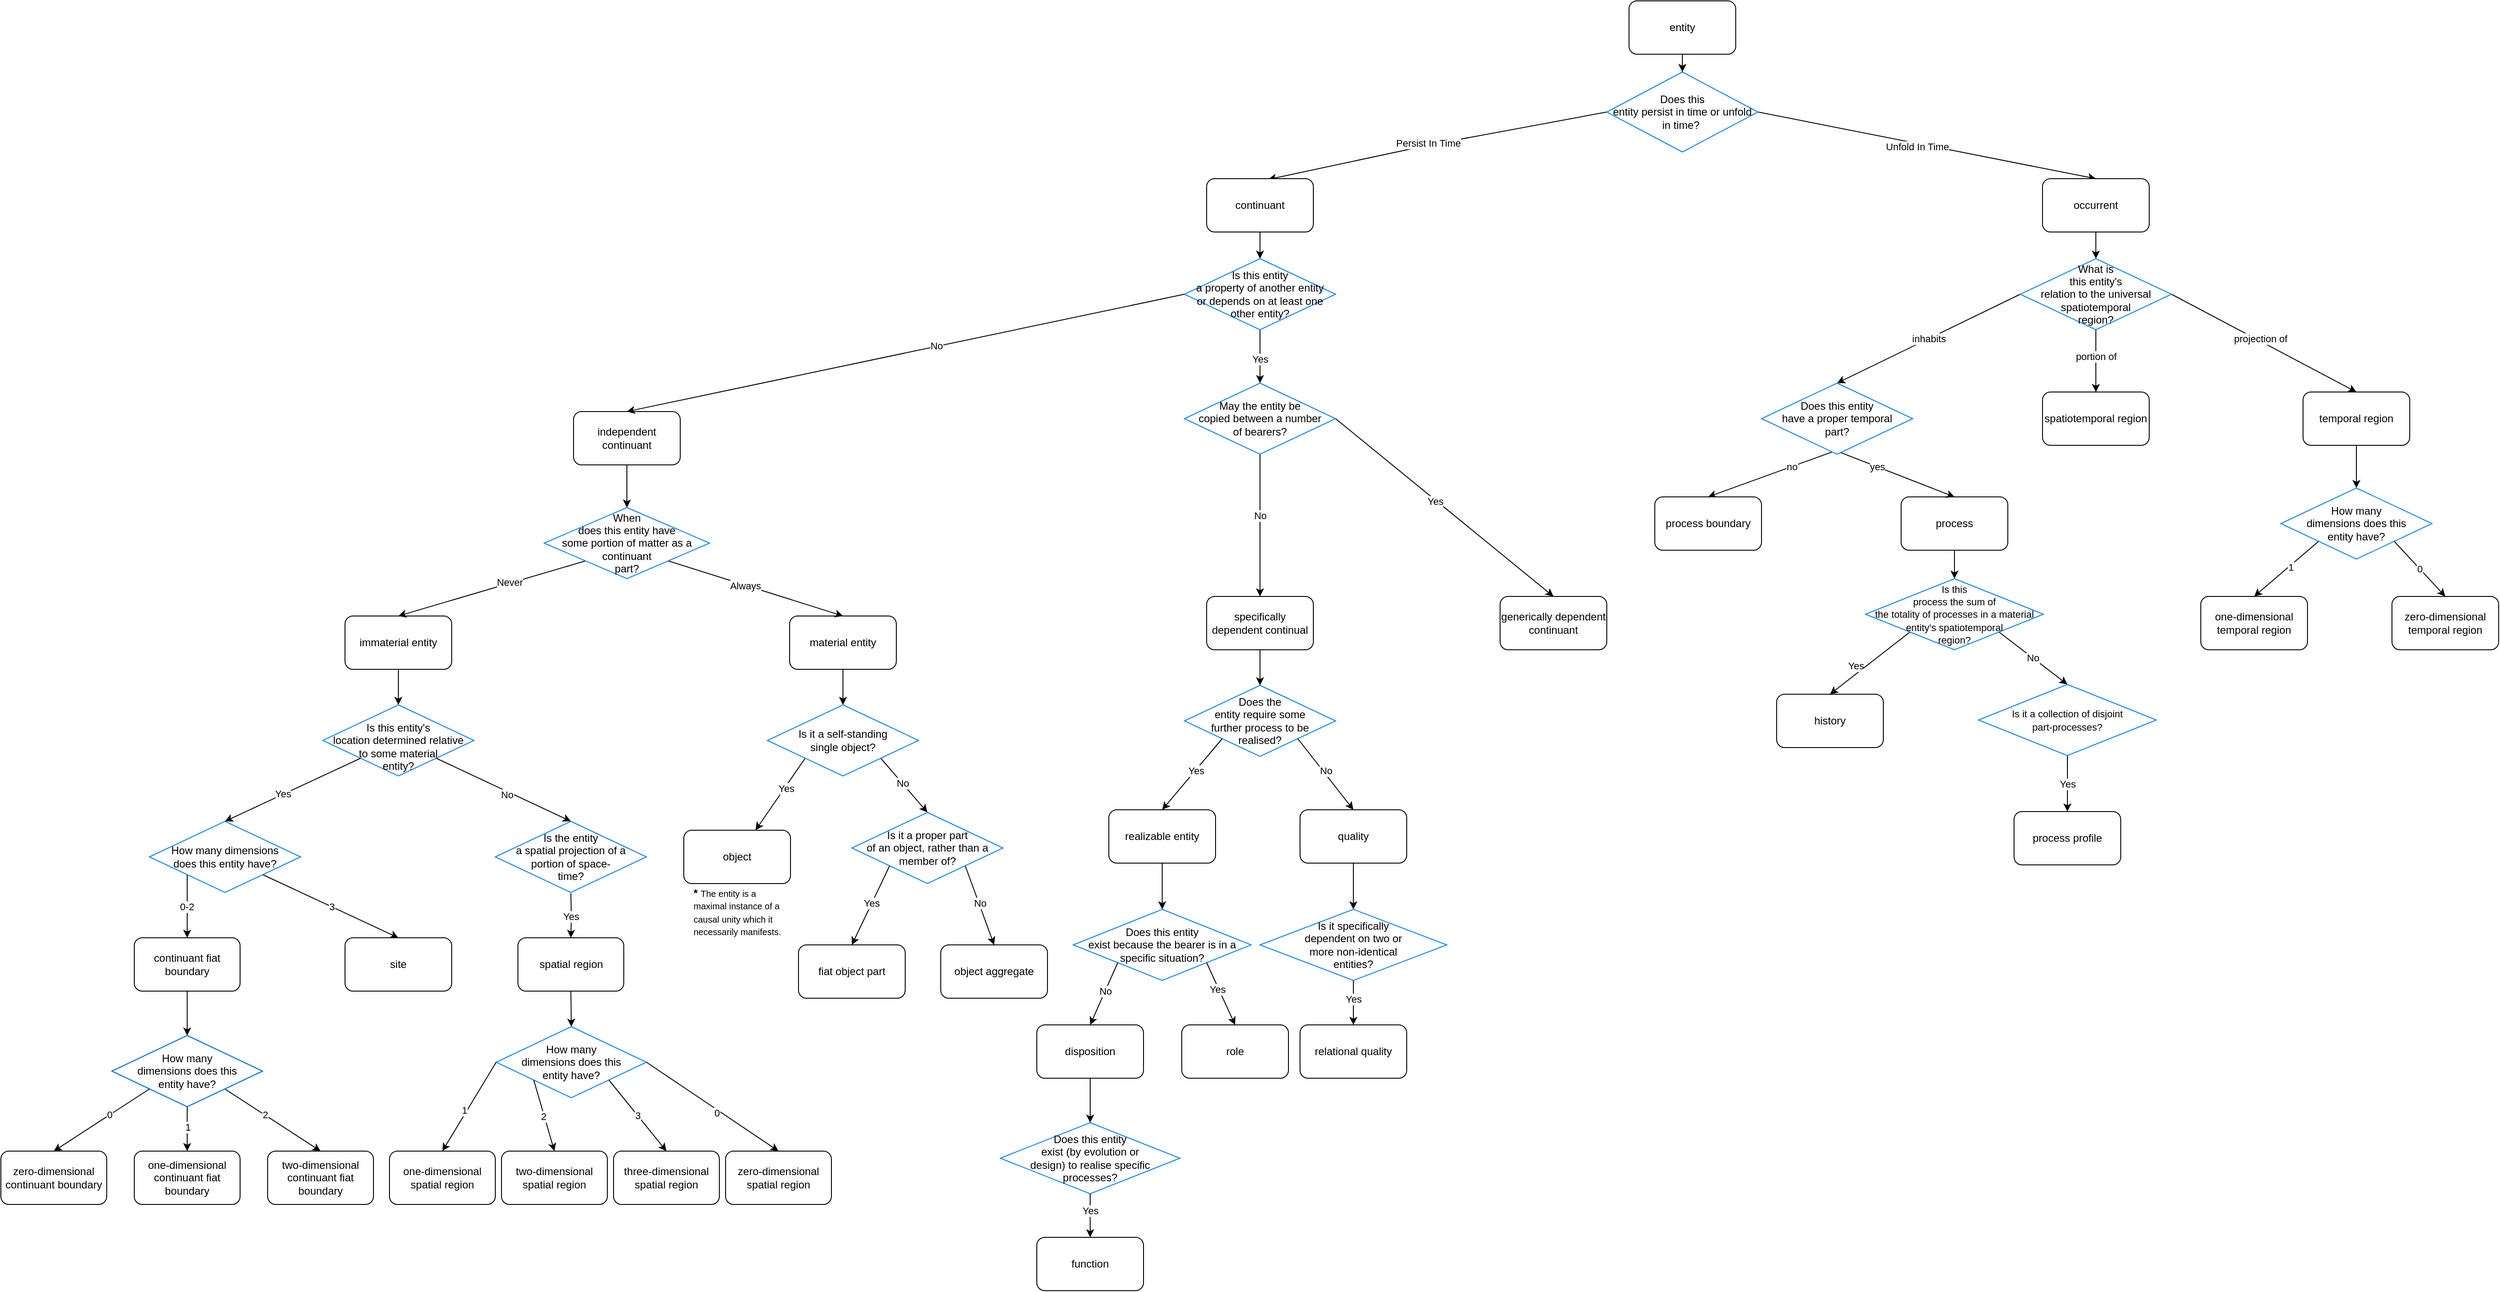 <mxfile version="14.9.2" type="github" pages="3">
  <diagram id="ZpSXVwY4Fpyx30kcCnn2" name="new">
    <mxGraphModel dx="2207" dy="547" grid="1" gridSize="10" guides="1" tooltips="1" connect="1" arrows="1" fold="1" page="1" pageScale="1" pageWidth="1169" pageHeight="827" math="0" shadow="0">
      <root>
        <mxCell id="0" />
        <mxCell id="1" parent="0" />
        <mxCell id="7tf9QUAhqpp5ZMHyf5yW-3" style="edgeStyle=orthogonalEdgeStyle;rounded=0;orthogonalLoop=1;jettySize=auto;html=1;exitX=0.5;exitY=1;exitDx=0;exitDy=0;" parent="1" source="7tf9QUAhqpp5ZMHyf5yW-1" target="7tf9QUAhqpp5ZMHyf5yW-2" edge="1">
          <mxGeometry relative="1" as="geometry" />
        </mxCell>
        <mxCell id="7tf9QUAhqpp5ZMHyf5yW-1" value="entity" style="rounded=1;whiteSpace=wrap;html=1;" parent="1" vertex="1">
          <mxGeometry x="694" y="58" width="120" height="60" as="geometry" />
        </mxCell>
        <mxCell id="7tf9QUAhqpp5ZMHyf5yW-6" style="rounded=0;orthogonalLoop=1;jettySize=auto;html=1;exitX=0;exitY=0.5;exitDx=0;exitDy=0;entryX=0.578;entryY=0.013;entryDx=0;entryDy=0;entryPerimeter=0;" parent="1" source="7tf9QUAhqpp5ZMHyf5yW-2" target="7tf9QUAhqpp5ZMHyf5yW-4" edge="1">
          <mxGeometry relative="1" as="geometry">
            <Array as="points">
              <mxPoint x="470" y="220" />
            </Array>
          </mxGeometry>
        </mxCell>
        <mxCell id="hiO9VmSxXJZ0S8sMKiFD-1" value="Persist In Time" style="edgeLabel;html=1;align=center;verticalAlign=middle;resizable=0;points=[];" parent="7tf9QUAhqpp5ZMHyf5yW-6" vertex="1" connectable="0">
          <mxGeometry x="0.053" y="-3" relative="1" as="geometry">
            <mxPoint as="offset" />
          </mxGeometry>
        </mxCell>
        <mxCell id="7tf9QUAhqpp5ZMHyf5yW-7" style="rounded=0;orthogonalLoop=1;jettySize=auto;html=1;exitX=1;exitY=0.5;exitDx=0;exitDy=0;entryX=0.5;entryY=0;entryDx=0;entryDy=0;" parent="1" source="7tf9QUAhqpp5ZMHyf5yW-2" target="7tf9QUAhqpp5ZMHyf5yW-5" edge="1">
          <mxGeometry relative="1" as="geometry" />
        </mxCell>
        <mxCell id="hiO9VmSxXJZ0S8sMKiFD-2" value="No" style="edgeLabel;html=1;align=center;verticalAlign=middle;resizable=0;points=[];" parent="7tf9QUAhqpp5ZMHyf5yW-7" vertex="1" connectable="0">
          <mxGeometry x="-0.11" relative="1" as="geometry">
            <mxPoint x="11" y="4" as="offset" />
          </mxGeometry>
        </mxCell>
        <mxCell id="Zn6khmz5GUfmGXHjrIoc-1" value="Unfold In Time" style="edgeLabel;html=1;align=center;verticalAlign=middle;resizable=0;points=[];" parent="7tf9QUAhqpp5ZMHyf5yW-7" vertex="1" connectable="0">
          <mxGeometry x="-0.055" y="-3" relative="1" as="geometry">
            <mxPoint as="offset" />
          </mxGeometry>
        </mxCell>
        <mxCell id="7tf9QUAhqpp5ZMHyf5yW-2" value="&lt;font&gt;&lt;font style=&quot;font-size: 12px&quot;&gt;Does this &lt;br&gt;entity persist in time or unfold in time?&amp;nbsp;&lt;/font&gt;&lt;br&gt;&lt;/font&gt;" style="rhombus;whiteSpace=wrap;html=1;strokeColor=#007FFF;" parent="1" vertex="1">
          <mxGeometry x="669" y="138" width="170" height="90" as="geometry" />
        </mxCell>
        <mxCell id="7tf9QUAhqpp5ZMHyf5yW-10" style="edgeStyle=none;rounded=0;orthogonalLoop=1;jettySize=auto;html=1;exitX=0.5;exitY=1;exitDx=0;exitDy=0;entryX=0.5;entryY=0;entryDx=0;entryDy=0;" parent="1" source="7tf9QUAhqpp5ZMHyf5yW-4" target="7tf9QUAhqpp5ZMHyf5yW-9" edge="1">
          <mxGeometry relative="1" as="geometry" />
        </mxCell>
        <mxCell id="7tf9QUAhqpp5ZMHyf5yW-4" value="continuant" style="rounded=1;whiteSpace=wrap;html=1;" parent="1" vertex="1">
          <mxGeometry x="219" y="258" width="120" height="60" as="geometry" />
        </mxCell>
        <mxCell id="7tf9QUAhqpp5ZMHyf5yW-12" style="edgeStyle=none;rounded=0;orthogonalLoop=1;jettySize=auto;html=1;exitX=0.5;exitY=1;exitDx=0;exitDy=0;" parent="1" source="7tf9QUAhqpp5ZMHyf5yW-5" target="7tf9QUAhqpp5ZMHyf5yW-11" edge="1">
          <mxGeometry relative="1" as="geometry" />
        </mxCell>
        <mxCell id="7tf9QUAhqpp5ZMHyf5yW-5" value="occurrent" style="rounded=1;whiteSpace=wrap;html=1;" parent="1" vertex="1">
          <mxGeometry x="1159" y="258" width="120" height="60" as="geometry" />
        </mxCell>
        <mxCell id="7tf9QUAhqpp5ZMHyf5yW-8" value="generically dependent continuant" style="rounded=1;whiteSpace=wrap;html=1;" parent="1" vertex="1">
          <mxGeometry x="549" y="728" width="120" height="60" as="geometry" />
        </mxCell>
        <mxCell id="7tf9QUAhqpp5ZMHyf5yW-15" style="edgeStyle=none;rounded=0;orthogonalLoop=1;jettySize=auto;html=1;exitX=1;exitY=0.5;exitDx=0;exitDy=0;entryX=0.5;entryY=0;entryDx=0;entryDy=0;" parent="1" source="hiO9VmSxXJZ0S8sMKiFD-8" target="7tf9QUAhqpp5ZMHyf5yW-8" edge="1">
          <mxGeometry relative="1" as="geometry" />
        </mxCell>
        <mxCell id="hiO9VmSxXJZ0S8sMKiFD-12" value="Yes" style="edgeLabel;html=1;align=center;verticalAlign=middle;resizable=0;points=[];" parent="7tf9QUAhqpp5ZMHyf5yW-15" vertex="1" connectable="0">
          <mxGeometry x="-0.08" y="-1" relative="1" as="geometry">
            <mxPoint as="offset" />
          </mxGeometry>
        </mxCell>
        <mxCell id="7tf9QUAhqpp5ZMHyf5yW-17" style="edgeStyle=none;rounded=0;orthogonalLoop=1;jettySize=auto;html=1;exitX=0.5;exitY=1;exitDx=0;exitDy=0;" parent="1" source="7tf9QUAhqpp5ZMHyf5yW-9" target="hiO9VmSxXJZ0S8sMKiFD-8" edge="1">
          <mxGeometry relative="1" as="geometry">
            <mxPoint x="14" y="438" as="sourcePoint" />
          </mxGeometry>
        </mxCell>
        <mxCell id="hiO9VmSxXJZ0S8sMKiFD-11" value="Yes" style="edgeLabel;html=1;align=center;verticalAlign=middle;resizable=0;points=[];" parent="7tf9QUAhqpp5ZMHyf5yW-17" vertex="1" connectable="0">
          <mxGeometry x="-0.262" y="3" relative="1" as="geometry">
            <mxPoint x="-3" y="11" as="offset" />
          </mxGeometry>
        </mxCell>
        <mxCell id="7tf9QUAhqpp5ZMHyf5yW-9" value="Is this entity &lt;br&gt;a property of another&amp;nbsp;entity &lt;br&gt;or depends on at least one other entity?" style="rhombus;whiteSpace=wrap;html=1;strokeColor=#007FFF;" parent="1" vertex="1">
          <mxGeometry x="194" y="348" width="170" height="80" as="geometry" />
        </mxCell>
        <mxCell id="7tf9QUAhqpp5ZMHyf5yW-90" value="inhabits" style="edgeStyle=none;rounded=0;orthogonalLoop=1;jettySize=auto;html=1;entryX=0.5;entryY=0;entryDx=0;entryDy=0;exitX=0;exitY=0.5;exitDx=0;exitDy=0;" parent="1" source="7tf9QUAhqpp5ZMHyf5yW-11" target="SgxLUe1fFd-I8KDMhxSj-47" edge="1">
          <mxGeometry relative="1" as="geometry">
            <mxPoint x="1150" y="408" as="sourcePoint" />
          </mxGeometry>
        </mxCell>
        <mxCell id="7tf9QUAhqpp5ZMHyf5yW-91" value="no" style="edgeStyle=none;rounded=0;orthogonalLoop=1;jettySize=auto;html=1;entryX=0.5;entryY=0;entryDx=0;entryDy=0;exitX=1;exitY=1;exitDx=0;exitDy=0;" parent="1" source="SgxLUe1fFd-I8KDMhxSj-47" target="7tf9QUAhqpp5ZMHyf5yW-87" edge="1">
          <mxGeometry relative="1" as="geometry" />
        </mxCell>
        <mxCell id="7tf9QUAhqpp5ZMHyf5yW-92" value="portion of" style="edgeStyle=none;rounded=0;orthogonalLoop=1;jettySize=auto;html=1;entryX=0.5;entryY=0;entryDx=0;entryDy=0;exitX=0.5;exitY=1;exitDx=0;exitDy=0;" parent="1" edge="1">
          <mxGeometry x="-0.143" relative="1" as="geometry">
            <mxPoint x="1219" y="428" as="sourcePoint" />
            <mxPoint x="1219" y="498" as="targetPoint" />
            <mxPoint as="offset" />
          </mxGeometry>
        </mxCell>
        <mxCell id="7tf9QUAhqpp5ZMHyf5yW-93" value="projection of" style="edgeStyle=none;rounded=0;orthogonalLoop=1;jettySize=auto;html=1;entryX=0.5;entryY=0;entryDx=0;entryDy=0;exitX=1;exitY=0.5;exitDx=0;exitDy=0;" parent="1" source="7tf9QUAhqpp5ZMHyf5yW-11" target="7tf9QUAhqpp5ZMHyf5yW-89" edge="1">
          <mxGeometry x="-0.05" y="3" relative="1" as="geometry">
            <mxPoint as="offset" />
          </mxGeometry>
        </mxCell>
        <mxCell id="7tf9QUAhqpp5ZMHyf5yW-11" value="What is&lt;br&gt;this entity&#39;s&lt;br&gt;relation to the universal&lt;br&gt;spatiotemporal&lt;br&gt;region?" style="rhombus;whiteSpace=wrap;html=1;strokeColor=#007FFF;" parent="1" vertex="1">
          <mxGeometry x="1134" y="348" width="170" height="80" as="geometry" />
        </mxCell>
        <mxCell id="7tf9QUAhqpp5ZMHyf5yW-95" style="edgeStyle=none;rounded=0;orthogonalLoop=1;jettySize=auto;html=1;exitX=0.5;exitY=1;exitDx=0;exitDy=0;entryX=0.5;entryY=0;entryDx=0;entryDy=0;" parent="1" source="7tf9QUAhqpp5ZMHyf5yW-86" target="7tf9QUAhqpp5ZMHyf5yW-94" edge="1">
          <mxGeometry relative="1" as="geometry" />
        </mxCell>
        <mxCell id="Zn6khmz5GUfmGXHjrIoc-79" value="No" style="edgeStyle=none;rounded=0;orthogonalLoop=1;jettySize=auto;html=1;exitX=1;exitY=1;exitDx=0;exitDy=0;entryX=0.5;entryY=0;entryDx=0;entryDy=0;" parent="1" source="7tf9QUAhqpp5ZMHyf5yW-94" target="C-2I8JzMY-JGrmDNcIf2-1" edge="1">
          <mxGeometry relative="1" as="geometry" />
        </mxCell>
        <mxCell id="7tf9QUAhqpp5ZMHyf5yW-86" value="process" style="rounded=1;whiteSpace=wrap;html=1;" parent="1" vertex="1">
          <mxGeometry x="1000" y="616" width="120" height="60" as="geometry" />
        </mxCell>
        <mxCell id="7tf9QUAhqpp5ZMHyf5yW-87" value="process boundary" style="rounded=1;whiteSpace=wrap;html=1;" parent="1" vertex="1">
          <mxGeometry x="723" y="616" width="120" height="60" as="geometry" />
        </mxCell>
        <mxCell id="7tf9QUAhqpp5ZMHyf5yW-88" value="spatiotemporal region" style="rounded=1;whiteSpace=wrap;html=1;" parent="1" vertex="1">
          <mxGeometry x="1159" y="498" width="120" height="60" as="geometry" />
        </mxCell>
        <mxCell id="7tf9QUAhqpp5ZMHyf5yW-101" style="edgeStyle=none;rounded=0;orthogonalLoop=1;jettySize=auto;html=1;exitX=0.5;exitY=1;exitDx=0;exitDy=0;" parent="1" source="7tf9QUAhqpp5ZMHyf5yW-89" target="7tf9QUAhqpp5ZMHyf5yW-100" edge="1">
          <mxGeometry relative="1" as="geometry" />
        </mxCell>
        <mxCell id="7tf9QUAhqpp5ZMHyf5yW-89" value="temporal region" style="rounded=1;whiteSpace=wrap;html=1;" parent="1" vertex="1">
          <mxGeometry x="1452" y="498" width="120" height="60" as="geometry" />
        </mxCell>
        <mxCell id="7tf9QUAhqpp5ZMHyf5yW-98" style="edgeStyle=none;rounded=0;orthogonalLoop=1;jettySize=auto;html=1;exitX=0;exitY=1;exitDx=0;exitDy=0;entryX=0.5;entryY=0;entryDx=0;entryDy=0;" parent="1" source="7tf9QUAhqpp5ZMHyf5yW-94" target="7tf9QUAhqpp5ZMHyf5yW-96" edge="1">
          <mxGeometry relative="1" as="geometry">
            <mxPoint x="780" y="814" as="sourcePoint" />
            <Array as="points" />
          </mxGeometry>
        </mxCell>
        <mxCell id="SgxLUe1fFd-I8KDMhxSj-45" value="Yes" style="edgeLabel;html=1;align=center;verticalAlign=middle;resizable=0;points=[];" parent="7tf9QUAhqpp5ZMHyf5yW-98" vertex="1" connectable="0">
          <mxGeometry x="0.336" y="2" relative="1" as="geometry">
            <mxPoint x="-2" y="-10" as="offset" />
          </mxGeometry>
        </mxCell>
        <mxCell id="7tf9QUAhqpp5ZMHyf5yW-94" value="&lt;font style=&quot;font-size: 11px&quot;&gt;Is this&lt;br&gt;process the sum of&lt;br&gt;the totality of processes in a material entity&#39;s spatiotemporal&lt;br&gt;region?&lt;/font&gt;" style="rhombus;whiteSpace=wrap;html=1;strokeColor=#007FFF;" parent="1" vertex="1">
          <mxGeometry x="960" y="708" width="200" height="80" as="geometry" />
        </mxCell>
        <mxCell id="7tf9QUAhqpp5ZMHyf5yW-96" value="history" style="rounded=1;whiteSpace=wrap;html=1;" parent="1" vertex="1">
          <mxGeometry x="860" y="838" width="120" height="60" as="geometry" />
        </mxCell>
        <mxCell id="7tf9QUAhqpp5ZMHyf5yW-104" style="edgeStyle=none;rounded=0;orthogonalLoop=1;jettySize=auto;html=1;exitX=0;exitY=1;exitDx=0;exitDy=0;entryX=0.5;entryY=0;entryDx=0;entryDy=0;" parent="1" source="7tf9QUAhqpp5ZMHyf5yW-100" target="7tf9QUAhqpp5ZMHyf5yW-102" edge="1">
          <mxGeometry relative="1" as="geometry">
            <mxPoint x="1469.5" y="688" as="sourcePoint" />
          </mxGeometry>
        </mxCell>
        <mxCell id="SgxLUe1fFd-I8KDMhxSj-46" value="1" style="edgeLabel;html=1;align=center;verticalAlign=middle;resizable=0;points=[];" parent="7tf9QUAhqpp5ZMHyf5yW-104" vertex="1" connectable="0">
          <mxGeometry x="-0.104" y="1" relative="1" as="geometry">
            <mxPoint as="offset" />
          </mxGeometry>
        </mxCell>
        <mxCell id="7tf9QUAhqpp5ZMHyf5yW-105" value="0" style="edgeStyle=none;rounded=0;orthogonalLoop=1;jettySize=auto;html=1;exitX=1;exitY=1;exitDx=0;exitDy=0;entryX=0.5;entryY=0;entryDx=0;entryDy=0;" parent="1" source="7tf9QUAhqpp5ZMHyf5yW-100" target="7tf9QUAhqpp5ZMHyf5yW-103" edge="1">
          <mxGeometry relative="1" as="geometry">
            <mxPoint x="1554.5" y="688" as="sourcePoint" />
          </mxGeometry>
        </mxCell>
        <mxCell id="7tf9QUAhqpp5ZMHyf5yW-100" value="&lt;span&gt;How many&lt;/span&gt;&lt;br&gt;&lt;span&gt;dimensions does this&lt;/span&gt;&lt;br&gt;&lt;span&gt;entity have?&lt;/span&gt;" style="rhombus;whiteSpace=wrap;html=1;strokeColor=#007FFF;" parent="1" vertex="1">
          <mxGeometry x="1427" y="606" width="170" height="80" as="geometry" />
        </mxCell>
        <mxCell id="7tf9QUAhqpp5ZMHyf5yW-102" value="one-dimensional temporal region" style="rounded=1;whiteSpace=wrap;html=1;" parent="1" vertex="1">
          <mxGeometry x="1337" y="728" width="120" height="60" as="geometry" />
        </mxCell>
        <mxCell id="7tf9QUAhqpp5ZMHyf5yW-103" value="zero-dimensional temporal region" style="rounded=1;whiteSpace=wrap;html=1;" parent="1" vertex="1">
          <mxGeometry x="1552" y="728" width="120" height="60" as="geometry" />
        </mxCell>
        <mxCell id="hiO9VmSxXJZ0S8sMKiFD-5" value="" style="group" parent="1" vertex="1" connectable="0">
          <mxGeometry x="-1130" y="520" width="1130" height="872" as="geometry" />
        </mxCell>
        <mxCell id="7tf9QUAhqpp5ZMHyf5yW-13" value="independent continuant" style="rounded=1;whiteSpace=wrap;html=1;" parent="hiO9VmSxXJZ0S8sMKiFD-5" vertex="1">
          <mxGeometry x="637" width="120" height="60" as="geometry" />
        </mxCell>
        <mxCell id="7tf9QUAhqpp5ZMHyf5yW-18" value="immaterial entity" style="rounded=1;whiteSpace=wrap;html=1;" parent="hiO9VmSxXJZ0S8sMKiFD-5" vertex="1">
          <mxGeometry x="380" y="230" width="120" height="60" as="geometry" />
        </mxCell>
        <mxCell id="7tf9QUAhqpp5ZMHyf5yW-19" value="material entity" style="rounded=1;whiteSpace=wrap;html=1;" parent="hiO9VmSxXJZ0S8sMKiFD-5" vertex="1">
          <mxGeometry x="880" y="230" width="120" height="60" as="geometry" />
        </mxCell>
        <mxCell id="7tf9QUAhqpp5ZMHyf5yW-22" style="edgeStyle=none;rounded=0;orthogonalLoop=1;jettySize=auto;html=1;exitX=0;exitY=1;exitDx=0;exitDy=0;entryX=0.5;entryY=0;entryDx=0;entryDy=0;" parent="hiO9VmSxXJZ0S8sMKiFD-5" source="7tf9QUAhqpp5ZMHyf5yW-20" target="7tf9QUAhqpp5ZMHyf5yW-18" edge="1">
          <mxGeometry relative="1" as="geometry">
            <mxPoint x="650.5" y="190" as="sourcePoint" />
          </mxGeometry>
        </mxCell>
        <mxCell id="SgxLUe1fFd-I8KDMhxSj-9" value="Never" style="edgeLabel;html=1;align=center;verticalAlign=middle;resizable=0;points=[];" parent="7tf9QUAhqpp5ZMHyf5yW-22" vertex="1" connectable="0">
          <mxGeometry x="-0.189" y="-1" relative="1" as="geometry">
            <mxPoint as="offset" />
          </mxGeometry>
        </mxCell>
        <mxCell id="7tf9QUAhqpp5ZMHyf5yW-23" style="edgeStyle=none;rounded=0;orthogonalLoop=1;jettySize=auto;html=1;exitX=1;exitY=1;exitDx=0;exitDy=0;entryX=0.5;entryY=0;entryDx=0;entryDy=0;" parent="hiO9VmSxXJZ0S8sMKiFD-5" source="7tf9QUAhqpp5ZMHyf5yW-20" target="7tf9QUAhqpp5ZMHyf5yW-19" edge="1">
          <mxGeometry relative="1" as="geometry">
            <mxPoint x="743.5" y="190" as="sourcePoint" />
          </mxGeometry>
        </mxCell>
        <mxCell id="SgxLUe1fFd-I8KDMhxSj-10" value="Always" style="edgeLabel;html=1;align=center;verticalAlign=middle;resizable=0;points=[];" parent="7tf9QUAhqpp5ZMHyf5yW-23" vertex="1" connectable="0">
          <mxGeometry x="-0.146" y="-1" relative="1" as="geometry">
            <mxPoint x="3" as="offset" />
          </mxGeometry>
        </mxCell>
        <mxCell id="7tf9QUAhqpp5ZMHyf5yW-20" value="&lt;span&gt;When&lt;br&gt;does&amp;nbsp;&lt;/span&gt;&lt;span&gt;this entity have&lt;/span&gt;&lt;br&gt;&lt;span&gt;some portion of&amp;nbsp;matter as a&lt;/span&gt;&lt;br&gt;&lt;span&gt;continuant&lt;/span&gt;&lt;br&gt;&lt;span&gt;part?&lt;/span&gt;" style="rhombus;whiteSpace=wrap;html=1;strokeColor=#007FFF;" parent="hiO9VmSxXJZ0S8sMKiFD-5" vertex="1">
          <mxGeometry x="604" y="108" width="186" height="80" as="geometry" />
        </mxCell>
        <mxCell id="7tf9QUAhqpp5ZMHyf5yW-21" style="edgeStyle=none;rounded=0;orthogonalLoop=1;jettySize=auto;html=1;exitX=0.5;exitY=1;exitDx=0;exitDy=0;entryX=0.5;entryY=0;entryDx=0;entryDy=0;" parent="hiO9VmSxXJZ0S8sMKiFD-5" source="7tf9QUAhqpp5ZMHyf5yW-13" target="7tf9QUAhqpp5ZMHyf5yW-20" edge="1">
          <mxGeometry relative="1" as="geometry" />
        </mxCell>
        <mxCell id="7tf9QUAhqpp5ZMHyf5yW-30" value="&lt;font&gt;&lt;font style=&quot;font-size: 6px&quot;&gt;&lt;br&gt;&lt;/font&gt;&lt;font style=&quot;font-size: 12px&quot;&gt;Is this entity&#39;s&lt;br&gt;location determined relative&lt;br&gt;to some material&lt;br&gt;entity?&lt;/font&gt;&lt;/font&gt;" style="rhombus;whiteSpace=wrap;html=1;strokeColor=#007FFF;" parent="hiO9VmSxXJZ0S8sMKiFD-5" vertex="1">
          <mxGeometry x="355" y="330" width="170" height="80" as="geometry" />
        </mxCell>
        <mxCell id="7tf9QUAhqpp5ZMHyf5yW-31" style="edgeStyle=none;rounded=0;orthogonalLoop=1;jettySize=auto;html=1;exitX=0.5;exitY=1;exitDx=0;exitDy=0;entryX=0.5;entryY=0;entryDx=0;entryDy=0;" parent="hiO9VmSxXJZ0S8sMKiFD-5" source="7tf9QUAhqpp5ZMHyf5yW-18" target="7tf9QUAhqpp5ZMHyf5yW-30" edge="1">
          <mxGeometry relative="1" as="geometry" />
        </mxCell>
        <mxCell id="7tf9QUAhqpp5ZMHyf5yW-32" value="continuant fiat boundary" style="rounded=1;whiteSpace=wrap;html=1;" parent="hiO9VmSxXJZ0S8sMKiFD-5" vertex="1">
          <mxGeometry x="143" y="592" width="119" height="60" as="geometry" />
        </mxCell>
        <mxCell id="7tf9QUAhqpp5ZMHyf5yW-35" style="edgeStyle=none;rounded=0;orthogonalLoop=1;jettySize=auto;html=1;exitX=0;exitY=1;exitDx=0;exitDy=0;entryX=0.5;entryY=0;entryDx=0;entryDy=0;" parent="hiO9VmSxXJZ0S8sMKiFD-5" source="7tf9QUAhqpp5ZMHyf5yW-30" target="SgxLUe1fFd-I8KDMhxSj-28" edge="1">
          <mxGeometry relative="1" as="geometry">
            <mxPoint x="280" y="460" as="targetPoint" />
          </mxGeometry>
        </mxCell>
        <mxCell id="SgxLUe1fFd-I8KDMhxSj-27" value="Yes" style="edgeLabel;html=1;align=center;verticalAlign=middle;resizable=0;points=[];" parent="7tf9QUAhqpp5ZMHyf5yW-35" vertex="1" connectable="0">
          <mxGeometry x="-0.809" relative="1" as="geometry">
            <mxPoint x="-73" y="33" as="offset" />
          </mxGeometry>
        </mxCell>
        <mxCell id="7tf9QUAhqpp5ZMHyf5yW-33" value="site" style="rounded=1;whiteSpace=wrap;html=1;" parent="hiO9VmSxXJZ0S8sMKiFD-5" vertex="1">
          <mxGeometry x="380" y="592" width="120" height="60" as="geometry" />
        </mxCell>
        <mxCell id="7tf9QUAhqpp5ZMHyf5yW-36" style="edgeStyle=none;rounded=0;orthogonalLoop=1;jettySize=auto;html=1;exitX=1;exitY=1;exitDx=0;exitDy=0;entryX=0.5;entryY=0;entryDx=0;entryDy=0;" parent="hiO9VmSxXJZ0S8sMKiFD-5" source="SgxLUe1fFd-I8KDMhxSj-28" target="7tf9QUAhqpp5ZMHyf5yW-33" edge="1">
          <mxGeometry relative="1" as="geometry" />
        </mxCell>
        <mxCell id="SgxLUe1fFd-I8KDMhxSj-34" value="3" style="edgeLabel;html=1;align=center;verticalAlign=middle;resizable=0;points=[];" parent="7tf9QUAhqpp5ZMHyf5yW-36" vertex="1" connectable="0">
          <mxGeometry x="0.059" y="-1" relative="1" as="geometry">
            <mxPoint x="-3" y="-3" as="offset" />
          </mxGeometry>
        </mxCell>
        <mxCell id="7tf9QUAhqpp5ZMHyf5yW-34" value="spatial region" style="rounded=1;whiteSpace=wrap;html=1;" parent="hiO9VmSxXJZ0S8sMKiFD-5" vertex="1">
          <mxGeometry x="574.5" y="592" width="119" height="60" as="geometry" />
        </mxCell>
        <mxCell id="7tf9QUAhqpp5ZMHyf5yW-37" style="edgeStyle=none;rounded=0;orthogonalLoop=1;jettySize=auto;html=1;exitX=1;exitY=1;exitDx=0;exitDy=0;entryX=0.5;entryY=0;entryDx=0;entryDy=0;" parent="hiO9VmSxXJZ0S8sMKiFD-5" source="7tf9QUAhqpp5ZMHyf5yW-30" target="SgxLUe1fFd-I8KDMhxSj-30" edge="1">
          <mxGeometry relative="1" as="geometry" />
        </mxCell>
        <mxCell id="SgxLUe1fFd-I8KDMhxSj-26" value="No" style="edgeLabel;html=1;align=center;verticalAlign=middle;resizable=0;points=[];" parent="7tf9QUAhqpp5ZMHyf5yW-37" vertex="1" connectable="0">
          <mxGeometry x="-0.152" y="3" relative="1" as="geometry">
            <mxPoint x="14" y="13" as="offset" />
          </mxGeometry>
        </mxCell>
        <mxCell id="7tf9QUAhqpp5ZMHyf5yW-38" value="" style="rhombus;whiteSpace=wrap;html=1;" parent="hiO9VmSxXJZ0S8sMKiFD-5" vertex="1">
          <mxGeometry x="118" y="702" width="169" height="80" as="geometry" />
        </mxCell>
        <mxCell id="7tf9QUAhqpp5ZMHyf5yW-39" style="edgeStyle=none;rounded=0;orthogonalLoop=1;jettySize=auto;html=1;exitX=0.5;exitY=1;exitDx=0;exitDy=0;entryX=0.5;entryY=0;entryDx=0;entryDy=0;" parent="hiO9VmSxXJZ0S8sMKiFD-5" source="7tf9QUAhqpp5ZMHyf5yW-32" target="7tf9QUAhqpp5ZMHyf5yW-38" edge="1">
          <mxGeometry relative="1" as="geometry" />
        </mxCell>
        <mxCell id="7tf9QUAhqpp5ZMHyf5yW-41" value="one-dimensional continuant fiat boundary" style="rounded=1;whiteSpace=wrap;html=1;" parent="hiO9VmSxXJZ0S8sMKiFD-5" vertex="1">
          <mxGeometry x="143" y="832" width="119" height="60" as="geometry" />
        </mxCell>
        <mxCell id="7tf9QUAhqpp5ZMHyf5yW-44" style="edgeStyle=none;rounded=0;orthogonalLoop=1;jettySize=auto;html=1;exitX=0.5;exitY=1;exitDx=0;exitDy=0;entryX=0.5;entryY=0;entryDx=0;entryDy=0;" parent="hiO9VmSxXJZ0S8sMKiFD-5" source="7tf9QUAhqpp5ZMHyf5yW-38" target="7tf9QUAhqpp5ZMHyf5yW-41" edge="1">
          <mxGeometry relative="1" as="geometry" />
        </mxCell>
        <mxCell id="SgxLUe1fFd-I8KDMhxSj-43" value="1" style="edgeLabel;html=1;align=center;verticalAlign=middle;resizable=0;points=[];" parent="7tf9QUAhqpp5ZMHyf5yW-44" vertex="1" connectable="0">
          <mxGeometry x="-0.088" relative="1" as="geometry">
            <mxPoint as="offset" />
          </mxGeometry>
        </mxCell>
        <mxCell id="7tf9QUAhqpp5ZMHyf5yW-42" value="two-dimensional continuant fiat boundary" style="rounded=1;whiteSpace=wrap;html=1;" parent="hiO9VmSxXJZ0S8sMKiFD-5" vertex="1">
          <mxGeometry x="293" y="832" width="119" height="60" as="geometry" />
        </mxCell>
        <mxCell id="7tf9QUAhqpp5ZMHyf5yW-45" style="edgeStyle=none;rounded=0;orthogonalLoop=1;jettySize=auto;html=1;exitX=1;exitY=1;exitDx=0;exitDy=0;entryX=0.5;entryY=0;entryDx=0;entryDy=0;" parent="hiO9VmSxXJZ0S8sMKiFD-5" source="7tf9QUAhqpp5ZMHyf5yW-38" target="7tf9QUAhqpp5ZMHyf5yW-42" edge="1">
          <mxGeometry relative="1" as="geometry" />
        </mxCell>
        <mxCell id="SgxLUe1fFd-I8KDMhxSj-44" value="2" style="edgeLabel;html=1;align=center;verticalAlign=middle;resizable=0;points=[];" parent="7tf9QUAhqpp5ZMHyf5yW-45" vertex="1" connectable="0">
          <mxGeometry x="-0.217" y="1" relative="1" as="geometry">
            <mxPoint x="2" y="2" as="offset" />
          </mxGeometry>
        </mxCell>
        <mxCell id="7tf9QUAhqpp5ZMHyf5yW-49" value="How many&lt;br&gt;dimensions does this&lt;br&gt;entity have?" style="rhombus;whiteSpace=wrap;html=1;strokeColor=#007FFF;" parent="hiO9VmSxXJZ0S8sMKiFD-5" vertex="1">
          <mxGeometry x="550" y="692" width="169" height="80" as="geometry" />
        </mxCell>
        <mxCell id="7tf9QUAhqpp5ZMHyf5yW-53" style="edgeStyle=none;rounded=0;orthogonalLoop=1;jettySize=auto;html=1;exitX=0.5;exitY=1;exitDx=0;exitDy=0;entryX=0.5;entryY=0;entryDx=0;entryDy=0;" parent="hiO9VmSxXJZ0S8sMKiFD-5" source="7tf9QUAhqpp5ZMHyf5yW-34" target="7tf9QUAhqpp5ZMHyf5yW-49" edge="1">
          <mxGeometry relative="1" as="geometry" />
        </mxCell>
        <mxCell id="7tf9QUAhqpp5ZMHyf5yW-50" value="one-dimensional spatial region" style="rounded=1;whiteSpace=wrap;html=1;" parent="hiO9VmSxXJZ0S8sMKiFD-5" vertex="1">
          <mxGeometry x="430" y="832" width="119" height="60" as="geometry" />
        </mxCell>
        <mxCell id="7tf9QUAhqpp5ZMHyf5yW-46" style="edgeStyle=none;rounded=0;orthogonalLoop=1;jettySize=auto;html=1;exitX=0;exitY=0.5;exitDx=0;exitDy=0;entryX=0.5;entryY=0;entryDx=0;entryDy=0;" parent="hiO9VmSxXJZ0S8sMKiFD-5" source="7tf9QUAhqpp5ZMHyf5yW-49" target="7tf9QUAhqpp5ZMHyf5yW-50" edge="1">
          <mxGeometry relative="1" as="geometry" />
        </mxCell>
        <mxCell id="SgxLUe1fFd-I8KDMhxSj-38" value="1" style="edgeLabel;html=1;align=center;verticalAlign=middle;resizable=0;points=[];" parent="7tf9QUAhqpp5ZMHyf5yW-46" vertex="1" connectable="0">
          <mxGeometry x="0.05" y="-1" relative="1" as="geometry">
            <mxPoint x="-4" y="2" as="offset" />
          </mxGeometry>
        </mxCell>
        <mxCell id="7tf9QUAhqpp5ZMHyf5yW-51" value="two-dimensional spatial region" style="rounded=1;whiteSpace=wrap;html=1;" parent="hiO9VmSxXJZ0S8sMKiFD-5" vertex="1">
          <mxGeometry x="556" y="832" width="119" height="60" as="geometry" />
        </mxCell>
        <mxCell id="7tf9QUAhqpp5ZMHyf5yW-47" style="edgeStyle=none;rounded=0;orthogonalLoop=1;jettySize=auto;html=1;exitX=0;exitY=1;exitDx=0;exitDy=0;entryX=0.5;entryY=0;entryDx=0;entryDy=0;" parent="hiO9VmSxXJZ0S8sMKiFD-5" source="7tf9QUAhqpp5ZMHyf5yW-49" target="7tf9QUAhqpp5ZMHyf5yW-51" edge="1">
          <mxGeometry relative="1" as="geometry" />
        </mxCell>
        <mxCell id="SgxLUe1fFd-I8KDMhxSj-39" value="2" style="edgeLabel;html=1;align=center;verticalAlign=middle;resizable=0;points=[];" parent="7tf9QUAhqpp5ZMHyf5yW-47" vertex="1" connectable="0">
          <mxGeometry x="0.022" y="-1" relative="1" as="geometry">
            <mxPoint as="offset" />
          </mxGeometry>
        </mxCell>
        <mxCell id="7tf9QUAhqpp5ZMHyf5yW-52" value="three-dimensional spatial region" style="rounded=1;whiteSpace=wrap;html=1;" parent="hiO9VmSxXJZ0S8sMKiFD-5" vertex="1">
          <mxGeometry x="682" y="832" width="119" height="60" as="geometry" />
        </mxCell>
        <mxCell id="7tf9QUAhqpp5ZMHyf5yW-48" style="edgeStyle=none;rounded=0;orthogonalLoop=1;jettySize=auto;html=1;entryX=0.5;entryY=0;entryDx=0;entryDy=0;exitX=1;exitY=1;exitDx=0;exitDy=0;" parent="hiO9VmSxXJZ0S8sMKiFD-5" source="7tf9QUAhqpp5ZMHyf5yW-49" target="7tf9QUAhqpp5ZMHyf5yW-52" edge="1">
          <mxGeometry relative="1" as="geometry">
            <mxPoint x="729" y="660" as="sourcePoint" />
          </mxGeometry>
        </mxCell>
        <mxCell id="SgxLUe1fFd-I8KDMhxSj-40" value="3" style="edgeLabel;html=1;align=center;verticalAlign=middle;resizable=0;points=[];" parent="7tf9QUAhqpp5ZMHyf5yW-48" vertex="1" connectable="0">
          <mxGeometry x="-0.004" relative="1" as="geometry">
            <mxPoint as="offset" />
          </mxGeometry>
        </mxCell>
        <mxCell id="7tf9QUAhqpp5ZMHyf5yW-54" value="zero-dimensional spatial region" style="rounded=1;whiteSpace=wrap;html=1;" parent="hiO9VmSxXJZ0S8sMKiFD-5" vertex="1">
          <mxGeometry x="808" y="832" width="119" height="60" as="geometry" />
        </mxCell>
        <mxCell id="7tf9QUAhqpp5ZMHyf5yW-55" style="edgeStyle=none;rounded=0;orthogonalLoop=1;jettySize=auto;html=1;entryX=0.5;entryY=0;entryDx=0;entryDy=0;exitX=1;exitY=0.5;exitDx=0;exitDy=0;" parent="hiO9VmSxXJZ0S8sMKiFD-5" source="7tf9QUAhqpp5ZMHyf5yW-49" target="7tf9QUAhqpp5ZMHyf5yW-54" edge="1">
          <mxGeometry relative="1" as="geometry" />
        </mxCell>
        <mxCell id="SgxLUe1fFd-I8KDMhxSj-41" value="0" style="edgeLabel;html=1;align=center;verticalAlign=middle;resizable=0;points=[];" parent="7tf9QUAhqpp5ZMHyf5yW-55" vertex="1" connectable="0">
          <mxGeometry x="0.083" y="-3" relative="1" as="geometry">
            <mxPoint as="offset" />
          </mxGeometry>
        </mxCell>
        <mxCell id="Zn6khmz5GUfmGXHjrIoc-2" style="rounded=0;orthogonalLoop=1;jettySize=auto;html=1;exitX=0;exitY=1;exitDx=0;exitDy=0;" parent="hiO9VmSxXJZ0S8sMKiFD-5" source="7tf9QUAhqpp5ZMHyf5yW-56" target="7tf9QUAhqpp5ZMHyf5yW-59" edge="1">
          <mxGeometry relative="1" as="geometry" />
        </mxCell>
        <mxCell id="Zn6khmz5GUfmGXHjrIoc-3" value="Yes" style="edgeLabel;html=1;align=center;verticalAlign=middle;resizable=0;points=[];" parent="Zn6khmz5GUfmGXHjrIoc-2" vertex="1" connectable="0">
          <mxGeometry x="-0.177" y="1" relative="1" as="geometry">
            <mxPoint as="offset" />
          </mxGeometry>
        </mxCell>
        <mxCell id="Zn6khmz5GUfmGXHjrIoc-73" style="edgeStyle=none;rounded=0;orthogonalLoop=1;jettySize=auto;html=1;exitX=1;exitY=1;exitDx=0;exitDy=0;entryX=0.5;entryY=0;entryDx=0;entryDy=0;" parent="hiO9VmSxXJZ0S8sMKiFD-5" source="7tf9QUAhqpp5ZMHyf5yW-56" target="Zn6khmz5GUfmGXHjrIoc-72" edge="1">
          <mxGeometry relative="1" as="geometry" />
        </mxCell>
        <mxCell id="Zn6khmz5GUfmGXHjrIoc-74" value="No" style="edgeLabel;html=1;align=center;verticalAlign=middle;resizable=0;points=[];" parent="Zn6khmz5GUfmGXHjrIoc-73" vertex="1" connectable="0">
          <mxGeometry x="-0.079" relative="1" as="geometry">
            <mxPoint as="offset" />
          </mxGeometry>
        </mxCell>
        <mxCell id="7tf9QUAhqpp5ZMHyf5yW-56" value="Is it a self-standing &lt;br&gt;single object?" style="rhombus;whiteSpace=wrap;html=1;strokeColor=#007FFF;" parent="hiO9VmSxXJZ0S8sMKiFD-5" vertex="1">
          <mxGeometry x="855" y="330" width="170" height="80" as="geometry" />
        </mxCell>
        <mxCell id="7tf9QUAhqpp5ZMHyf5yW-57" style="edgeStyle=none;rounded=0;orthogonalLoop=1;jettySize=auto;html=1;exitX=0.5;exitY=1;exitDx=0;exitDy=0;entryX=0.5;entryY=0;entryDx=0;entryDy=0;" parent="hiO9VmSxXJZ0S8sMKiFD-5" source="7tf9QUAhqpp5ZMHyf5yW-19" target="7tf9QUAhqpp5ZMHyf5yW-56" edge="1">
          <mxGeometry relative="1" as="geometry" />
        </mxCell>
        <mxCell id="7tf9QUAhqpp5ZMHyf5yW-58" value="fiat object part" style="rounded=1;whiteSpace=wrap;html=1;" parent="hiO9VmSxXJZ0S8sMKiFD-5" vertex="1">
          <mxGeometry x="890" y="600" width="120" height="60" as="geometry" />
        </mxCell>
        <mxCell id="7tf9QUAhqpp5ZMHyf5yW-63" style="edgeStyle=none;rounded=0;orthogonalLoop=1;jettySize=auto;html=1;exitX=0;exitY=1;exitDx=0;exitDy=0;entryX=0.5;entryY=0;entryDx=0;entryDy=0;" parent="hiO9VmSxXJZ0S8sMKiFD-5" source="Zn6khmz5GUfmGXHjrIoc-72" target="7tf9QUAhqpp5ZMHyf5yW-58" edge="1">
          <mxGeometry relative="1" as="geometry">
            <mxPoint x="897.5" y="522" as="sourcePoint" />
          </mxGeometry>
        </mxCell>
        <mxCell id="SgxLUe1fFd-I8KDMhxSj-13" value="Yes" style="edgeLabel;html=1;align=center;verticalAlign=middle;resizable=0;points=[];" parent="7tf9QUAhqpp5ZMHyf5yW-63" vertex="1" connectable="0">
          <mxGeometry x="-0.053" y="-1" relative="1" as="geometry">
            <mxPoint as="offset" />
          </mxGeometry>
        </mxCell>
        <mxCell id="7tf9QUAhqpp5ZMHyf5yW-59" value="object" style="rounded=1;whiteSpace=wrap;html=1;" parent="hiO9VmSxXJZ0S8sMKiFD-5" vertex="1">
          <mxGeometry x="761" y="471" width="120" height="60" as="geometry" />
        </mxCell>
        <mxCell id="7tf9QUAhqpp5ZMHyf5yW-65" value="" style="rhombus;whiteSpace=wrap;html=1;" parent="hiO9VmSxXJZ0S8sMKiFD-5" vertex="1">
          <mxGeometry x="118" y="702" width="169" height="80" as="geometry" />
        </mxCell>
        <mxCell id="7tf9QUAhqpp5ZMHyf5yW-67" value="&lt;span&gt;How many&lt;/span&gt;&lt;br&gt;&lt;span&gt;dimensions does this&lt;/span&gt;&lt;br&gt;&lt;span&gt;entity have?&lt;/span&gt;" style="rhombus;whiteSpace=wrap;html=1;strokeColor=#007FFF;" parent="hiO9VmSxXJZ0S8sMKiFD-5" vertex="1">
          <mxGeometry x="118" y="702" width="169" height="80" as="geometry" />
        </mxCell>
        <mxCell id="7tf9QUAhqpp5ZMHyf5yW-40" value="zero-dimensional continuant boundary" style="rounded=1;whiteSpace=wrap;html=1;" parent="hiO9VmSxXJZ0S8sMKiFD-5" vertex="1">
          <mxGeometry x="-7" y="832" width="119" height="60" as="geometry" />
        </mxCell>
        <mxCell id="7tf9QUAhqpp5ZMHyf5yW-43" style="edgeStyle=none;rounded=0;orthogonalLoop=1;jettySize=auto;html=1;exitX=0;exitY=1;exitDx=0;exitDy=0;entryX=0.5;entryY=0;entryDx=0;entryDy=0;" parent="hiO9VmSxXJZ0S8sMKiFD-5" source="7tf9QUAhqpp5ZMHyf5yW-38" target="7tf9QUAhqpp5ZMHyf5yW-40" edge="1">
          <mxGeometry relative="1" as="geometry" />
        </mxCell>
        <mxCell id="SgxLUe1fFd-I8KDMhxSj-42" value="0" style="edgeLabel;html=1;align=center;verticalAlign=middle;resizable=0;points=[];" parent="7tf9QUAhqpp5ZMHyf5yW-43" vertex="1" connectable="0">
          <mxGeometry x="-0.163" y="-1" relative="1" as="geometry">
            <mxPoint as="offset" />
          </mxGeometry>
        </mxCell>
        <mxCell id="SgxLUe1fFd-I8KDMhxSj-15" value="&lt;div&gt;&lt;b&gt;&lt;font style=&quot;font-size: 12px&quot;&gt;* &lt;/font&gt;&lt;/b&gt;&lt;span style=&quot;font-size: 10px&quot;&gt;The entity is a&lt;/span&gt;&lt;/div&gt;&lt;div&gt;&lt;span style=&quot;font-size: 10px&quot;&gt;maximal instance of a causal&amp;nbsp;&lt;/span&gt;&lt;span style=&quot;font-size: 10px&quot;&gt;unity which it&lt;/span&gt;&lt;/div&gt;&lt;div&gt;&lt;span style=&quot;font-size: 10px&quot;&gt;necessarily&amp;nbsp;&lt;/span&gt;&lt;span style=&quot;font-size: 10px&quot;&gt;manifests.&lt;/span&gt;&lt;/div&gt;" style="text;html=1;strokeColor=none;fillColor=none;align=left;verticalAlign=middle;whiteSpace=wrap;rounded=0;" parent="hiO9VmSxXJZ0S8sMKiFD-5" vertex="1">
          <mxGeometry x="770" y="533" width="120" height="59" as="geometry" />
        </mxCell>
        <mxCell id="SgxLUe1fFd-I8KDMhxSj-29" style="edgeStyle=orthogonalEdgeStyle;rounded=0;orthogonalLoop=1;jettySize=auto;html=1;exitX=0;exitY=1;exitDx=0;exitDy=0;" parent="hiO9VmSxXJZ0S8sMKiFD-5" source="SgxLUe1fFd-I8KDMhxSj-28" target="7tf9QUAhqpp5ZMHyf5yW-32" edge="1">
          <mxGeometry relative="1" as="geometry" />
        </mxCell>
        <mxCell id="SgxLUe1fFd-I8KDMhxSj-33" value="0-2" style="edgeLabel;html=1;align=center;verticalAlign=middle;resizable=0;points=[];" parent="SgxLUe1fFd-I8KDMhxSj-29" vertex="1" connectable="0">
          <mxGeometry x="0.081" y="-1" relative="1" as="geometry">
            <mxPoint y="-3" as="offset" />
          </mxGeometry>
        </mxCell>
        <mxCell id="SgxLUe1fFd-I8KDMhxSj-28" value="How many dimensions&lt;br&gt;does this entity have?" style="rhombus;whiteSpace=wrap;html=1;strokeColor=#007FFF;" parent="hiO9VmSxXJZ0S8sMKiFD-5" vertex="1">
          <mxGeometry x="160" y="461" width="170" height="80" as="geometry" />
        </mxCell>
        <mxCell id="SgxLUe1fFd-I8KDMhxSj-32" style="edgeStyle=orthogonalEdgeStyle;rounded=0;orthogonalLoop=1;jettySize=auto;html=1;entryX=0.5;entryY=0;entryDx=0;entryDy=0;" parent="hiO9VmSxXJZ0S8sMKiFD-5" target="7tf9QUAhqpp5ZMHyf5yW-34" edge="1">
          <mxGeometry relative="1" as="geometry">
            <mxPoint x="634" y="542" as="sourcePoint" />
          </mxGeometry>
        </mxCell>
        <mxCell id="SgxLUe1fFd-I8KDMhxSj-35" value="Yes" style="edgeLabel;html=1;align=center;verticalAlign=middle;resizable=0;points=[];" parent="SgxLUe1fFd-I8KDMhxSj-32" vertex="1" connectable="0">
          <mxGeometry x="0.031" y="-2" relative="1" as="geometry">
            <mxPoint x="2" as="offset" />
          </mxGeometry>
        </mxCell>
        <mxCell id="SgxLUe1fFd-I8KDMhxSj-30" value="Is the entity&lt;br&gt;a spatial&amp;nbsp;projection of a&lt;br&gt;portion of space-&lt;br&gt;time?" style="rhombus;whiteSpace=wrap;html=1;strokeColor=#007FFF;" parent="hiO9VmSxXJZ0S8sMKiFD-5" vertex="1">
          <mxGeometry x="549" y="461" width="170" height="80" as="geometry" />
        </mxCell>
        <mxCell id="Zn6khmz5GUfmGXHjrIoc-72" value="Is it a proper part &lt;br&gt;of an object, rather than a member of?" style="rhombus;whiteSpace=wrap;html=1;strokeColor=#007FFF;" parent="hiO9VmSxXJZ0S8sMKiFD-5" vertex="1">
          <mxGeometry x="950" y="451" width="170" height="80" as="geometry" />
        </mxCell>
        <mxCell id="7tf9QUAhqpp5ZMHyf5yW-16" style="edgeStyle=none;rounded=0;orthogonalLoop=1;jettySize=auto;html=1;exitX=0;exitY=0.5;exitDx=0;exitDy=0;entryX=0.5;entryY=0;entryDx=0;entryDy=0;" parent="1" source="7tf9QUAhqpp5ZMHyf5yW-9" target="7tf9QUAhqpp5ZMHyf5yW-13" edge="1">
          <mxGeometry relative="1" as="geometry" />
        </mxCell>
        <mxCell id="hiO9VmSxXJZ0S8sMKiFD-10" value="No" style="edgeLabel;html=1;align=center;verticalAlign=middle;resizable=0;points=[];" parent="7tf9QUAhqpp5ZMHyf5yW-16" vertex="1" connectable="0">
          <mxGeometry x="-0.11" y="-1" relative="1" as="geometry">
            <mxPoint as="offset" />
          </mxGeometry>
        </mxCell>
        <mxCell id="hiO9VmSxXJZ0S8sMKiFD-6" value="" style="group" parent="1" vertex="1" connectable="0">
          <mxGeometry x="-51" y="694" width="540" height="750" as="geometry" />
        </mxCell>
        <mxCell id="7tf9QUAhqpp5ZMHyf5yW-72" value="Is it&amp;nbsp;specifically&lt;br&gt;dependent on&amp;nbsp;two or&lt;br&gt;more non-identical &lt;br&gt;entities?" style="rhombus;whiteSpace=wrap;html=1;strokeColor=#007FFF;" parent="hiO9VmSxXJZ0S8sMKiFD-6" vertex="1">
          <mxGeometry x="330" y="386" width="210" height="80" as="geometry" />
        </mxCell>
        <mxCell id="7tf9QUAhqpp5ZMHyf5yW-14" value="specifically dependent continual" style="rounded=1;whiteSpace=wrap;html=1;" parent="hiO9VmSxXJZ0S8sMKiFD-6" vertex="1">
          <mxGeometry x="270" y="34" width="120" height="60" as="geometry" />
        </mxCell>
        <mxCell id="7tf9QUAhqpp5ZMHyf5yW-24" value="Does the &lt;br&gt;entity require some&lt;br&gt;further&amp;nbsp;process to be &lt;br&gt;realised?" style="rhombus;whiteSpace=wrap;html=1;strokeColor=#007FFF;" parent="hiO9VmSxXJZ0S8sMKiFD-6" vertex="1">
          <mxGeometry x="245" y="134" width="170" height="80" as="geometry" />
        </mxCell>
        <mxCell id="7tf9QUAhqpp5ZMHyf5yW-25" style="edgeStyle=none;rounded=0;orthogonalLoop=1;jettySize=auto;html=1;exitX=0.5;exitY=1;exitDx=0;exitDy=0;entryX=0.5;entryY=0;entryDx=0;entryDy=0;" parent="hiO9VmSxXJZ0S8sMKiFD-6" source="7tf9QUAhqpp5ZMHyf5yW-14" target="7tf9QUAhqpp5ZMHyf5yW-24" edge="1">
          <mxGeometry as="geometry" />
        </mxCell>
        <mxCell id="7tf9QUAhqpp5ZMHyf5yW-26" value="realizable entity" style="rounded=1;whiteSpace=wrap;html=1;" parent="hiO9VmSxXJZ0S8sMKiFD-6" vertex="1">
          <mxGeometry x="160" y="274" width="120" height="60" as="geometry" />
        </mxCell>
        <mxCell id="7tf9QUAhqpp5ZMHyf5yW-28" style="edgeStyle=none;rounded=0;orthogonalLoop=1;jettySize=auto;html=1;exitX=0;exitY=1;exitDx=0;exitDy=0;entryX=0.5;entryY=0;entryDx=0;entryDy=0;" parent="hiO9VmSxXJZ0S8sMKiFD-6" source="7tf9QUAhqpp5ZMHyf5yW-24" target="7tf9QUAhqpp5ZMHyf5yW-26" edge="1">
          <mxGeometry as="geometry" />
        </mxCell>
        <mxCell id="hiO9VmSxXJZ0S8sMKiFD-17" value="Yes" style="edgeLabel;html=1;align=center;verticalAlign=middle;resizable=0;points=[];" parent="7tf9QUAhqpp5ZMHyf5yW-28" vertex="1" connectable="0">
          <mxGeometry relative="1" as="geometry">
            <mxPoint x="4" y="-4" as="offset" />
          </mxGeometry>
        </mxCell>
        <mxCell id="7tf9QUAhqpp5ZMHyf5yW-27" value="quality" style="rounded=1;whiteSpace=wrap;html=1;" parent="hiO9VmSxXJZ0S8sMKiFD-6" vertex="1">
          <mxGeometry x="375" y="274" width="120" height="60" as="geometry" />
        </mxCell>
        <mxCell id="7tf9QUAhqpp5ZMHyf5yW-29" style="edgeStyle=none;rounded=0;orthogonalLoop=1;jettySize=auto;html=1;exitX=1;exitY=1;exitDx=0;exitDy=0;entryX=0.5;entryY=0;entryDx=0;entryDy=0;" parent="hiO9VmSxXJZ0S8sMKiFD-6" source="7tf9QUAhqpp5ZMHyf5yW-24" target="7tf9QUAhqpp5ZMHyf5yW-27" edge="1">
          <mxGeometry as="geometry" />
        </mxCell>
        <mxCell id="hiO9VmSxXJZ0S8sMKiFD-18" value="No" style="edgeLabel;html=1;align=center;verticalAlign=middle;resizable=0;points=[];" parent="7tf9QUAhqpp5ZMHyf5yW-29" vertex="1" connectable="0">
          <mxGeometry relative="1" as="geometry">
            <mxPoint y="-4" as="offset" />
          </mxGeometry>
        </mxCell>
        <mxCell id="7tf9QUAhqpp5ZMHyf5yW-74" value="relational quality" style="rounded=1;whiteSpace=wrap;html=1;" parent="hiO9VmSxXJZ0S8sMKiFD-6" vertex="1">
          <mxGeometry x="375" y="516" width="120" height="60" as="geometry" />
        </mxCell>
        <mxCell id="7tf9QUAhqpp5ZMHyf5yW-76" value="&lt;font style=&quot;font-size: 12px&quot;&gt;Does this entity&lt;br&gt;exist because the bearer is in a specific situation?&lt;/font&gt;" style="rhombus;whiteSpace=wrap;html=1;strokeColor=#007FFF;" parent="hiO9VmSxXJZ0S8sMKiFD-6" vertex="1">
          <mxGeometry x="120" y="386" width="200" height="80" as="geometry" />
        </mxCell>
        <mxCell id="7tf9QUAhqpp5ZMHyf5yW-77" style="edgeStyle=none;rounded=0;orthogonalLoop=1;jettySize=auto;html=1;exitX=0.5;exitY=1;exitDx=0;exitDy=0;entryX=0.5;entryY=0;entryDx=0;entryDy=0;" parent="hiO9VmSxXJZ0S8sMKiFD-6" source="7tf9QUAhqpp5ZMHyf5yW-26" target="7tf9QUAhqpp5ZMHyf5yW-76" edge="1">
          <mxGeometry x="15" as="geometry" />
        </mxCell>
        <mxCell id="7tf9QUAhqpp5ZMHyf5yW-78" value="role" style="rounded=1;whiteSpace=wrap;html=1;" parent="hiO9VmSxXJZ0S8sMKiFD-6" vertex="1">
          <mxGeometry x="242" y="516" width="120" height="60" as="geometry" />
        </mxCell>
        <mxCell id="7tf9QUAhqpp5ZMHyf5yW-80" style="edgeStyle=none;rounded=0;orthogonalLoop=1;jettySize=auto;html=1;exitX=1;exitY=1;exitDx=0;exitDy=0;entryX=0.5;entryY=0;entryDx=0;entryDy=0;" parent="hiO9VmSxXJZ0S8sMKiFD-6" source="7tf9QUAhqpp5ZMHyf5yW-76" target="7tf9QUAhqpp5ZMHyf5yW-78" edge="1">
          <mxGeometry x="15" as="geometry">
            <mxPoint x="305" y="514" as="targetPoint" />
          </mxGeometry>
        </mxCell>
        <mxCell id="SgxLUe1fFd-I8KDMhxSj-2" value="Yes" style="edgeLabel;html=1;align=center;verticalAlign=middle;resizable=0;points=[];" parent="7tf9QUAhqpp5ZMHyf5yW-80" vertex="1" connectable="0">
          <mxGeometry relative="1" as="geometry">
            <mxPoint x="-4" y="-5" as="offset" />
          </mxGeometry>
        </mxCell>
        <mxCell id="7tf9QUAhqpp5ZMHyf5yW-79" value="disposition" style="rounded=1;whiteSpace=wrap;html=1;" parent="hiO9VmSxXJZ0S8sMKiFD-6" vertex="1">
          <mxGeometry x="79" y="516" width="120" height="60" as="geometry" />
        </mxCell>
        <mxCell id="7tf9QUAhqpp5ZMHyf5yW-81" style="edgeStyle=none;rounded=0;orthogonalLoop=1;jettySize=auto;html=1;exitX=0;exitY=1;exitDx=0;exitDy=0;entryX=0.5;entryY=0;entryDx=0;entryDy=0;" parent="hiO9VmSxXJZ0S8sMKiFD-6" source="7tf9QUAhqpp5ZMHyf5yW-76" target="7tf9QUAhqpp5ZMHyf5yW-79" edge="1">
          <mxGeometry x="15" as="geometry" />
        </mxCell>
        <mxCell id="SgxLUe1fFd-I8KDMhxSj-1" value="No" style="edgeLabel;html=1;align=center;verticalAlign=middle;resizable=0;points=[];" parent="7tf9QUAhqpp5ZMHyf5yW-81" vertex="1" connectable="0">
          <mxGeometry relative="1" as="geometry">
            <mxPoint x="1" y="-3" as="offset" />
          </mxGeometry>
        </mxCell>
        <mxCell id="7tf9QUAhqpp5ZMHyf5yW-82" value="Does this entity&lt;br&gt;exist (by evolution or&lt;br&gt;design) to realise specific&lt;br&gt;processes?" style="rhombus;whiteSpace=wrap;html=1;strokeColor=#007FFF;" parent="hiO9VmSxXJZ0S8sMKiFD-6" vertex="1">
          <mxGeometry x="38" y="626" width="202" height="80" as="geometry" />
        </mxCell>
        <mxCell id="7tf9QUAhqpp5ZMHyf5yW-83" style="edgeStyle=none;rounded=0;orthogonalLoop=1;jettySize=auto;html=1;exitX=0.5;exitY=1;exitDx=0;exitDy=0;entryX=0.5;entryY=0;entryDx=0;entryDy=0;" parent="hiO9VmSxXJZ0S8sMKiFD-6" source="7tf9QUAhqpp5ZMHyf5yW-79" target="7tf9QUAhqpp5ZMHyf5yW-82" edge="1">
          <mxGeometry x="47" y="65" as="geometry" />
        </mxCell>
        <mxCell id="7tf9QUAhqpp5ZMHyf5yW-84" value="function" style="rounded=1;whiteSpace=wrap;html=1;" parent="hiO9VmSxXJZ0S8sMKiFD-6" vertex="1">
          <mxGeometry x="79" y="755" width="120" height="60" as="geometry" />
        </mxCell>
        <mxCell id="7tf9QUAhqpp5ZMHyf5yW-85" style="edgeStyle=none;rounded=0;orthogonalLoop=1;jettySize=auto;html=1;exitX=0.5;exitY=1;exitDx=0;exitDy=0;entryX=0.5;entryY=0;entryDx=0;entryDy=0;" parent="hiO9VmSxXJZ0S8sMKiFD-6" source="7tf9QUAhqpp5ZMHyf5yW-82" target="7tf9QUAhqpp5ZMHyf5yW-84" edge="1">
          <mxGeometry x="47" y="65" as="geometry" />
        </mxCell>
        <mxCell id="SgxLUe1fFd-I8KDMhxSj-3" value="Yes" style="edgeLabel;html=1;align=center;verticalAlign=middle;resizable=0;points=[];" parent="7tf9QUAhqpp5ZMHyf5yW-85" vertex="1" connectable="0">
          <mxGeometry relative="1" as="geometry">
            <mxPoint y="-6" as="offset" />
          </mxGeometry>
        </mxCell>
        <mxCell id="7tf9QUAhqpp5ZMHyf5yW-73" style="edgeStyle=none;rounded=0;orthogonalLoop=1;jettySize=auto;html=1;exitX=0.5;exitY=1;exitDx=0;exitDy=0;" parent="hiO9VmSxXJZ0S8sMKiFD-6" source="7tf9QUAhqpp5ZMHyf5yW-27" target="7tf9QUAhqpp5ZMHyf5yW-72" edge="1">
          <mxGeometry relative="1" as="geometry" />
        </mxCell>
        <mxCell id="7tf9QUAhqpp5ZMHyf5yW-75" style="edgeStyle=none;rounded=0;orthogonalLoop=1;jettySize=auto;html=1;exitX=0.5;exitY=1;exitDx=0;exitDy=0;entryX=0.5;entryY=0;entryDx=0;entryDy=0;" parent="hiO9VmSxXJZ0S8sMKiFD-6" source="7tf9QUAhqpp5ZMHyf5yW-72" target="7tf9QUAhqpp5ZMHyf5yW-74" edge="1">
          <mxGeometry relative="1" as="geometry" />
        </mxCell>
        <mxCell id="hiO9VmSxXJZ0S8sMKiFD-19" value="Yes" style="edgeLabel;html=1;align=center;verticalAlign=middle;resizable=0;points=[];" parent="7tf9QUAhqpp5ZMHyf5yW-75" vertex="1" connectable="0">
          <mxGeometry x="-0.161" relative="1" as="geometry">
            <mxPoint as="offset" />
          </mxGeometry>
        </mxCell>
        <mxCell id="7tf9QUAhqpp5ZMHyf5yW-60" value="object aggregate" style="rounded=1;whiteSpace=wrap;html=1;" parent="hiO9VmSxXJZ0S8sMKiFD-6" vertex="1">
          <mxGeometry x="-29" y="426" width="120" height="60" as="geometry" />
        </mxCell>
        <mxCell id="hiO9VmSxXJZ0S8sMKiFD-9" style="edgeStyle=orthogonalEdgeStyle;rounded=0;orthogonalLoop=1;jettySize=auto;html=1;exitX=0.5;exitY=1;exitDx=0;exitDy=0;" parent="1" source="hiO9VmSxXJZ0S8sMKiFD-8" target="7tf9QUAhqpp5ZMHyf5yW-14" edge="1">
          <mxGeometry relative="1" as="geometry" />
        </mxCell>
        <mxCell id="hiO9VmSxXJZ0S8sMKiFD-13" value="No" style="edgeLabel;html=1;align=center;verticalAlign=middle;resizable=0;points=[];" parent="hiO9VmSxXJZ0S8sMKiFD-9" vertex="1" connectable="0">
          <mxGeometry x="-0.236" y="1" relative="1" as="geometry">
            <mxPoint x="-1" y="8" as="offset" />
          </mxGeometry>
        </mxCell>
        <mxCell id="hiO9VmSxXJZ0S8sMKiFD-8" value="May the entity be &lt;br&gt;copied between a number &lt;br&gt;of bearers?" style="rhombus;whiteSpace=wrap;html=1;strokeColor=#007FFF;" parent="1" vertex="1">
          <mxGeometry x="194" y="488" width="170" height="80" as="geometry" />
        </mxCell>
        <mxCell id="SgxLUe1fFd-I8KDMhxSj-48" value="yes" style="edgeStyle=none;rounded=0;orthogonalLoop=1;jettySize=auto;html=1;exitX=0;exitY=1;exitDx=0;exitDy=0;entryX=0.5;entryY=0;entryDx=0;entryDy=0;" parent="1" source="SgxLUe1fFd-I8KDMhxSj-47" target="7tf9QUAhqpp5ZMHyf5yW-86" edge="1">
          <mxGeometry relative="1" as="geometry" />
        </mxCell>
        <mxCell id="SgxLUe1fFd-I8KDMhxSj-47" value="Does this entity&lt;br&gt;have a proper temporal&lt;br&gt;part?" style="rhombus;whiteSpace=wrap;html=1;strokeColor=#007FFF;" parent="1" vertex="1">
          <mxGeometry x="843" y="488" width="170" height="80" as="geometry" />
        </mxCell>
        <mxCell id="7tf9QUAhqpp5ZMHyf5yW-62" style="edgeStyle=none;rounded=0;orthogonalLoop=1;jettySize=auto;html=1;exitX=1;exitY=1;exitDx=0;exitDy=0;entryX=0.5;entryY=0;entryDx=0;entryDy=0;" parent="1" source="Zn6khmz5GUfmGXHjrIoc-72" target="7tf9QUAhqpp5ZMHyf5yW-60" edge="1">
          <mxGeometry relative="1" as="geometry">
            <mxPoint x="-147.5" y="1020" as="sourcePoint" />
          </mxGeometry>
        </mxCell>
        <mxCell id="SgxLUe1fFd-I8KDMhxSj-12" value="No" style="edgeLabel;html=1;align=center;verticalAlign=middle;resizable=0;points=[];" parent="7tf9QUAhqpp5ZMHyf5yW-62" vertex="1" connectable="0">
          <mxGeometry x="-0.09" y="2" relative="1" as="geometry">
            <mxPoint y="2" as="offset" />
          </mxGeometry>
        </mxCell>
        <mxCell id="Zn6khmz5GUfmGXHjrIoc-78" value="process profile" style="rounded=1;whiteSpace=wrap;html=1;" parent="1" vertex="1">
          <mxGeometry x="1127" y="970" width="120" height="60" as="geometry" />
        </mxCell>
        <mxCell id="C-2I8JzMY-JGrmDNcIf2-2" value="Yes" style="edgeStyle=orthogonalEdgeStyle;rounded=0;orthogonalLoop=1;jettySize=auto;html=1;exitX=0.5;exitY=1;exitDx=0;exitDy=0;" edge="1" parent="1" source="C-2I8JzMY-JGrmDNcIf2-1" target="Zn6khmz5GUfmGXHjrIoc-78">
          <mxGeometry relative="1" as="geometry" />
        </mxCell>
        <mxCell id="C-2I8JzMY-JGrmDNcIf2-1" value="&lt;span style=&quot;font-size: 11px&quot;&gt;Is it a collection of disjoint &lt;br&gt;part-processes?&lt;/span&gt;" style="rhombus;whiteSpace=wrap;html=1;strokeColor=#007FFF;" vertex="1" parent="1">
          <mxGeometry x="1087" y="827" width="200" height="80" as="geometry" />
        </mxCell>
      </root>
    </mxGraphModel>
  </diagram>
  <diagram name="occurent" id="2jGlJdnhorrxOPXLNyO9">
    <mxGraphModel dx="952" dy="981" grid="1" gridSize="10" guides="1" tooltips="1" connect="1" arrows="1" fold="1" page="1" pageScale="1" pageWidth="1169" pageHeight="827" math="0" shadow="0">
      <root>
        <mxCell id="8YIe1JZ8c8tA94qx3NWR-0" />
        <mxCell id="8YIe1JZ8c8tA94qx3NWR-1" parent="8YIe1JZ8c8tA94qx3NWR-0" />
        <mxCell id="8YIe1JZ8c8tA94qx3NWR-2" value="Can this region&lt;br&gt;have a proper temporal&lt;br&gt;part?" style="rhombus;whiteSpace=wrap;html=1;strokeColor=#007FFF;" vertex="1" parent="8YIe1JZ8c8tA94qx3NWR-1">
          <mxGeometry x="919" y="605" width="170" height="80" as="geometry" />
        </mxCell>
        <mxCell id="8YIe1JZ8c8tA94qx3NWR-3" value="Is this region continuous?" style="rhombus;whiteSpace=wrap;html=1;strokeColor=#007FFF;" vertex="1" parent="8YIe1JZ8c8tA94qx3NWR-1">
          <mxGeometry x="704" y="605" width="170" height="80" as="geometry" />
        </mxCell>
        <mxCell id="8YIe1JZ8c8tA94qx3NWR-13" style="edgeStyle=none;rounded=0;orthogonalLoop=1;jettySize=auto;html=1;exitX=0.5;exitY=1;exitDx=0;exitDy=0;" edge="1" parent="8YIe1JZ8c8tA94qx3NWR-1" source="8YIe1JZ8c8tA94qx3NWR-14" target="8YIe1JZ8c8tA94qx3NWR-25">
          <mxGeometry relative="1" as="geometry" />
        </mxCell>
        <mxCell id="8YIe1JZ8c8tA94qx3NWR-14" value="occurrent" style="rounded=1;whiteSpace=wrap;html=1;" vertex="1" parent="8YIe1JZ8c8tA94qx3NWR-1">
          <mxGeometry x="551" y="35" width="120" height="60" as="geometry" />
        </mxCell>
        <mxCell id="8YIe1JZ8c8tA94qx3NWR-21" value="inhabits" style="edgeStyle=none;rounded=0;orthogonalLoop=1;jettySize=auto;html=1;entryX=0.5;entryY=0;entryDx=0;entryDy=0;exitX=0;exitY=0.5;exitDx=0;exitDy=0;" edge="1" parent="8YIe1JZ8c8tA94qx3NWR-1" source="8YIe1JZ8c8tA94qx3NWR-25" target="8YIe1JZ8c8tA94qx3NWR-150">
          <mxGeometry relative="1" as="geometry">
            <mxPoint x="542" y="185" as="sourcePoint" />
          </mxGeometry>
        </mxCell>
        <mxCell id="8YIe1JZ8c8tA94qx3NWR-22" value="no" style="edgeStyle=none;rounded=0;orthogonalLoop=1;jettySize=auto;html=1;entryX=0.5;entryY=0;entryDx=0;entryDy=0;exitX=1;exitY=1;exitDx=0;exitDy=0;" edge="1" parent="8YIe1JZ8c8tA94qx3NWR-1" source="8YIe1JZ8c8tA94qx3NWR-150" target="8YIe1JZ8c8tA94qx3NWR-28">
          <mxGeometry relative="1" as="geometry" />
        </mxCell>
        <mxCell id="8YIe1JZ8c8tA94qx3NWR-23" value="portion of" style="edgeStyle=none;rounded=0;orthogonalLoop=1;jettySize=auto;html=1;entryX=0.5;entryY=0;entryDx=0;entryDy=0;exitX=0.5;exitY=1;exitDx=0;exitDy=0;" edge="1" parent="8YIe1JZ8c8tA94qx3NWR-1">
          <mxGeometry x="-0.143" relative="1" as="geometry">
            <mxPoint x="611" y="205" as="sourcePoint" />
            <mxPoint x="611" y="275" as="targetPoint" />
            <mxPoint as="offset" />
          </mxGeometry>
        </mxCell>
        <mxCell id="8YIe1JZ8c8tA94qx3NWR-24" value="projection of" style="edgeStyle=none;rounded=0;orthogonalLoop=1;jettySize=auto;html=1;entryX=0.5;entryY=0;entryDx=0;entryDy=0;exitX=1;exitY=0.5;exitDx=0;exitDy=0;" edge="1" parent="8YIe1JZ8c8tA94qx3NWR-1" source="8YIe1JZ8c8tA94qx3NWR-25" target="8YIe1JZ8c8tA94qx3NWR-31">
          <mxGeometry x="-0.05" y="3" relative="1" as="geometry">
            <mxPoint as="offset" />
          </mxGeometry>
        </mxCell>
        <mxCell id="8YIe1JZ8c8tA94qx3NWR-25" value="What is&lt;br&gt;this entity&#39;s&lt;br&gt;relation to the universal&lt;br&gt;spatiotemporal&lt;br&gt;region?" style="rhombus;whiteSpace=wrap;html=1;strokeColor=#007FFF;" vertex="1" parent="8YIe1JZ8c8tA94qx3NWR-1">
          <mxGeometry x="526" y="125" width="170" height="80" as="geometry" />
        </mxCell>
        <mxCell id="8YIe1JZ8c8tA94qx3NWR-26" style="edgeStyle=none;rounded=0;orthogonalLoop=1;jettySize=auto;html=1;exitX=0.5;exitY=1;exitDx=0;exitDy=0;entryX=0.5;entryY=0;entryDx=0;entryDy=0;" edge="1" parent="8YIe1JZ8c8tA94qx3NWR-1" source="8YIe1JZ8c8tA94qx3NWR-27" target="8YIe1JZ8c8tA94qx3NWR-34">
          <mxGeometry relative="1" as="geometry" />
        </mxCell>
        <mxCell id="8YIe1JZ8c8tA94qx3NWR-27" value="process" style="rounded=1;whiteSpace=wrap;html=1;" vertex="1" parent="8YIe1JZ8c8tA94qx3NWR-1">
          <mxGeometry x="165" y="393" width="120" height="60" as="geometry" />
        </mxCell>
        <mxCell id="8YIe1JZ8c8tA94qx3NWR-28" value="process boundary" style="rounded=1;whiteSpace=wrap;html=1;" vertex="1" parent="8YIe1JZ8c8tA94qx3NWR-1">
          <mxGeometry x="358" y="393" width="120" height="60" as="geometry" />
        </mxCell>
        <mxCell id="8YIe1JZ8c8tA94qx3NWR-29" value="spatiotemporal region" style="rounded=1;whiteSpace=wrap;html=1;" vertex="1" parent="8YIe1JZ8c8tA94qx3NWR-1">
          <mxGeometry x="551" y="275" width="120" height="60" as="geometry" />
        </mxCell>
        <mxCell id="8YIe1JZ8c8tA94qx3NWR-30" style="edgeStyle=none;rounded=0;orthogonalLoop=1;jettySize=auto;html=1;exitX=0.5;exitY=1;exitDx=0;exitDy=0;" edge="1" parent="8YIe1JZ8c8tA94qx3NWR-1" source="8YIe1JZ8c8tA94qx3NWR-31" target="8YIe1JZ8c8tA94qx3NWR-39">
          <mxGeometry relative="1" as="geometry" />
        </mxCell>
        <mxCell id="8YIe1JZ8c8tA94qx3NWR-31" value="temporal region" style="rounded=1;whiteSpace=wrap;html=1;" vertex="1" parent="8YIe1JZ8c8tA94qx3NWR-1">
          <mxGeometry x="844" y="275" width="120" height="60" as="geometry" />
        </mxCell>
        <mxCell id="8YIe1JZ8c8tA94qx3NWR-32" style="edgeStyle=none;rounded=0;orthogonalLoop=1;jettySize=auto;html=1;exitX=0.5;exitY=1;exitDx=0;exitDy=0;entryX=0.5;entryY=0;entryDx=0;entryDy=0;" edge="1" parent="8YIe1JZ8c8tA94qx3NWR-1" source="8YIe1JZ8c8tA94qx3NWR-34" target="8YIe1JZ8c8tA94qx3NWR-35">
          <mxGeometry relative="1" as="geometry">
            <mxPoint x="225" y="591" as="sourcePoint" />
            <Array as="points" />
          </mxGeometry>
        </mxCell>
        <mxCell id="8YIe1JZ8c8tA94qx3NWR-33" value="Yes" style="edgeLabel;html=1;align=center;verticalAlign=middle;resizable=0;points=[];" vertex="1" connectable="0" parent="8YIe1JZ8c8tA94qx3NWR-32">
          <mxGeometry x="0.336" y="2" relative="1" as="geometry">
            <mxPoint x="-2" y="-10" as="offset" />
          </mxGeometry>
        </mxCell>
        <mxCell id="8YIe1JZ8c8tA94qx3NWR-34" value="&lt;font style=&quot;font-size: 11px&quot;&gt;Is this&lt;br&gt;process the sum of&lt;br&gt;the totality of processes in a material entity&#39;s spatiotemporal&lt;br&gt;region?&lt;/font&gt;" style="rhombus;whiteSpace=wrap;html=1;strokeColor=#007FFF;" vertex="1" parent="8YIe1JZ8c8tA94qx3NWR-1">
          <mxGeometry x="125" y="495" width="200" height="80" as="geometry" />
        </mxCell>
        <mxCell id="8YIe1JZ8c8tA94qx3NWR-35" value="history" style="rounded=1;whiteSpace=wrap;html=1;" vertex="1" parent="8YIe1JZ8c8tA94qx3NWR-1">
          <mxGeometry x="165" y="615" width="120" height="60" as="geometry" />
        </mxCell>
        <mxCell id="8YIe1JZ8c8tA94qx3NWR-36" style="edgeStyle=none;rounded=0;orthogonalLoop=1;jettySize=auto;html=1;exitX=0;exitY=1;exitDx=0;exitDy=0;entryX=0.5;entryY=0;entryDx=0;entryDy=0;" edge="1" parent="8YIe1JZ8c8tA94qx3NWR-1" source="8YIe1JZ8c8tA94qx3NWR-39" target="8YIe1JZ8c8tA94qx3NWR-41">
          <mxGeometry relative="1" as="geometry">
            <mxPoint x="861.5" y="465" as="sourcePoint" />
          </mxGeometry>
        </mxCell>
        <mxCell id="8YIe1JZ8c8tA94qx3NWR-37" value="1" style="edgeLabel;html=1;align=center;verticalAlign=middle;resizable=0;points=[];" vertex="1" connectable="0" parent="8YIe1JZ8c8tA94qx3NWR-36">
          <mxGeometry x="-0.104" y="1" relative="1" as="geometry">
            <mxPoint as="offset" />
          </mxGeometry>
        </mxCell>
        <mxCell id="8YIe1JZ8c8tA94qx3NWR-38" value="0" style="edgeStyle=none;rounded=0;orthogonalLoop=1;jettySize=auto;html=1;exitX=1;exitY=1;exitDx=0;exitDy=0;entryX=0.5;entryY=0;entryDx=0;entryDy=0;" edge="1" parent="8YIe1JZ8c8tA94qx3NWR-1" source="8YIe1JZ8c8tA94qx3NWR-39" target="8YIe1JZ8c8tA94qx3NWR-43">
          <mxGeometry relative="1" as="geometry">
            <mxPoint x="946.5" y="465" as="sourcePoint" />
          </mxGeometry>
        </mxCell>
        <mxCell id="8YIe1JZ8c8tA94qx3NWR-39" value="&lt;span&gt;How many&lt;/span&gt;&lt;br&gt;&lt;span&gt;dimensions does this&lt;/span&gt;&lt;br&gt;&lt;span&gt;entity have?&lt;/span&gt;" style="rhombus;whiteSpace=wrap;html=1;strokeColor=#007FFF;" vertex="1" parent="8YIe1JZ8c8tA94qx3NWR-1">
          <mxGeometry x="819" y="383" width="170" height="80" as="geometry" />
        </mxCell>
        <mxCell id="8YIe1JZ8c8tA94qx3NWR-40" value="" style="edgeStyle=orthogonalEdgeStyle;rounded=0;orthogonalLoop=1;jettySize=auto;html=1;" edge="1" parent="8YIe1JZ8c8tA94qx3NWR-1" source="8YIe1JZ8c8tA94qx3NWR-41" target="8YIe1JZ8c8tA94qx3NWR-3">
          <mxGeometry relative="1" as="geometry">
            <mxPoint x="731" y="635" as="targetPoint" />
          </mxGeometry>
        </mxCell>
        <mxCell id="8YIe1JZ8c8tA94qx3NWR-41" value="one-dimensional temporal region" style="rounded=1;whiteSpace=wrap;html=1;" vertex="1" parent="8YIe1JZ8c8tA94qx3NWR-1">
          <mxGeometry x="729" y="505" width="120" height="60" as="geometry" />
        </mxCell>
        <mxCell id="8YIe1JZ8c8tA94qx3NWR-42" value="" style="edgeStyle=orthogonalEdgeStyle;rounded=0;orthogonalLoop=1;jettySize=auto;html=1;entryX=0.5;entryY=0;entryDx=0;entryDy=0;" edge="1" parent="8YIe1JZ8c8tA94qx3NWR-1" source="8YIe1JZ8c8tA94qx3NWR-43" target="8YIe1JZ8c8tA94qx3NWR-2">
          <mxGeometry relative="1" as="geometry">
            <mxPoint x="1004" y="635" as="targetPoint" />
          </mxGeometry>
        </mxCell>
        <mxCell id="8YIe1JZ8c8tA94qx3NWR-43" value="zero-dimensional temporal region" style="rounded=1;whiteSpace=wrap;html=1;" vertex="1" parent="8YIe1JZ8c8tA94qx3NWR-1">
          <mxGeometry x="944" y="505" width="120" height="60" as="geometry" />
        </mxCell>
        <mxCell id="8YIe1JZ8c8tA94qx3NWR-145" value="Yes" style="edgeStyle=orthogonalEdgeStyle;rounded=0;orthogonalLoop=1;jettySize=auto;html=1;exitX=0.5;exitY=1;exitDx=0;exitDy=0;" edge="1" parent="8YIe1JZ8c8tA94qx3NWR-1" source="8YIe1JZ8c8tA94qx3NWR-3" target="8YIe1JZ8c8tA94qx3NWR-146">
          <mxGeometry relative="1" as="geometry">
            <mxPoint x="731" y="715" as="sourcePoint" />
          </mxGeometry>
        </mxCell>
        <mxCell id="8YIe1JZ8c8tA94qx3NWR-146" value="Temporal Interval" style="whiteSpace=wrap;html=1;rounded=1;" vertex="1" parent="8YIe1JZ8c8tA94qx3NWR-1">
          <mxGeometry x="729" y="745" width="120" height="60" as="geometry" />
        </mxCell>
        <mxCell id="8YIe1JZ8c8tA94qx3NWR-147" value="No" style="edgeStyle=orthogonalEdgeStyle;rounded=0;orthogonalLoop=1;jettySize=auto;html=1;" edge="1" parent="8YIe1JZ8c8tA94qx3NWR-1" source="8YIe1JZ8c8tA94qx3NWR-2" target="8YIe1JZ8c8tA94qx3NWR-148">
          <mxGeometry relative="1" as="geometry">
            <mxPoint x="1004" y="715" as="sourcePoint" />
          </mxGeometry>
        </mxCell>
        <mxCell id="8YIe1JZ8c8tA94qx3NWR-148" value="Temporal Instant" style="whiteSpace=wrap;html=1;rounded=1;" vertex="1" parent="8YIe1JZ8c8tA94qx3NWR-1">
          <mxGeometry x="944" y="745" width="120" height="60" as="geometry" />
        </mxCell>
        <mxCell id="8YIe1JZ8c8tA94qx3NWR-149" value="yes" style="edgeStyle=none;rounded=0;orthogonalLoop=1;jettySize=auto;html=1;exitX=0;exitY=1;exitDx=0;exitDy=0;entryX=0.5;entryY=0;entryDx=0;entryDy=0;" edge="1" parent="8YIe1JZ8c8tA94qx3NWR-1" source="8YIe1JZ8c8tA94qx3NWR-150" target="8YIe1JZ8c8tA94qx3NWR-27">
          <mxGeometry relative="1" as="geometry" />
        </mxCell>
        <mxCell id="8YIe1JZ8c8tA94qx3NWR-150" value="Does this entity&lt;br&gt;have a proper temporal&lt;br&gt;part?" style="rhombus;whiteSpace=wrap;html=1;strokeColor=#007FFF;" vertex="1" parent="8YIe1JZ8c8tA94qx3NWR-1">
          <mxGeometry x="235" y="265" width="170" height="80" as="geometry" />
        </mxCell>
      </root>
    </mxGraphModel>
  </diagram>
  <diagram name="continuant" id="lkJ4vV3prKkbNg3oyAQL">
    <mxGraphModel dx="4782" dy="3493" grid="1" gridSize="10" guides="1" tooltips="1" connect="1" arrows="1" fold="1" page="1" pageScale="1" pageWidth="1169" pageHeight="827" math="0" shadow="0">
      <root>
        <mxCell id="fgbM3Grfqc72i7_ngv7H-0" />
        <mxCell id="fgbM3Grfqc72i7_ngv7H-1" parent="fgbM3Grfqc72i7_ngv7H-0" />
        <mxCell id="fgbM3Grfqc72i7_ngv7H-11" style="edgeStyle=none;rounded=0;orthogonalLoop=1;jettySize=auto;html=1;exitX=0.5;exitY=1;exitDx=0;exitDy=0;entryX=0.5;entryY=0;entryDx=0;entryDy=0;" edge="1" parent="fgbM3Grfqc72i7_ngv7H-1" source="fgbM3Grfqc72i7_ngv7H-12" target="fgbM3Grfqc72i7_ngv7H-20">
          <mxGeometry relative="1" as="geometry" />
        </mxCell>
        <mxCell id="fgbM3Grfqc72i7_ngv7H-12" value="continuant" style="rounded=1;whiteSpace=wrap;html=1;" vertex="1" parent="fgbM3Grfqc72i7_ngv7H-1">
          <mxGeometry x="217" y="274" width="120" height="60" as="geometry" />
        </mxCell>
        <mxCell id="fgbM3Grfqc72i7_ngv7H-15" value="generically dependent continuant" style="rounded=1;whiteSpace=wrap;html=1;" vertex="1" parent="fgbM3Grfqc72i7_ngv7H-1">
          <mxGeometry x="547" y="744" width="120" height="60" as="geometry" />
        </mxCell>
        <mxCell id="fgbM3Grfqc72i7_ngv7H-16" style="edgeStyle=none;rounded=0;orthogonalLoop=1;jettySize=auto;html=1;exitX=1;exitY=0.5;exitDx=0;exitDy=0;entryX=0.5;entryY=0;entryDx=0;entryDy=0;" edge="1" parent="fgbM3Grfqc72i7_ngv7H-1" source="fgbM3Grfqc72i7_ngv7H-144" target="fgbM3Grfqc72i7_ngv7H-15">
          <mxGeometry relative="1" as="geometry" />
        </mxCell>
        <mxCell id="fgbM3Grfqc72i7_ngv7H-17" value="Yes" style="edgeLabel;html=1;align=center;verticalAlign=middle;resizable=0;points=[];" vertex="1" connectable="0" parent="fgbM3Grfqc72i7_ngv7H-16">
          <mxGeometry x="-0.08" y="-1" relative="1" as="geometry">
            <mxPoint as="offset" />
          </mxGeometry>
        </mxCell>
        <mxCell id="fgbM3Grfqc72i7_ngv7H-18" style="edgeStyle=none;rounded=0;orthogonalLoop=1;jettySize=auto;html=1;exitX=0.5;exitY=1;exitDx=0;exitDy=0;" edge="1" parent="fgbM3Grfqc72i7_ngv7H-1" source="fgbM3Grfqc72i7_ngv7H-20" target="fgbM3Grfqc72i7_ngv7H-144">
          <mxGeometry relative="1" as="geometry">
            <mxPoint x="12" y="454" as="sourcePoint" />
          </mxGeometry>
        </mxCell>
        <mxCell id="fgbM3Grfqc72i7_ngv7H-19" value="Yes" style="edgeLabel;html=1;align=center;verticalAlign=middle;resizable=0;points=[];" vertex="1" connectable="0" parent="fgbM3Grfqc72i7_ngv7H-18">
          <mxGeometry x="-0.262" y="3" relative="1" as="geometry">
            <mxPoint x="-3" y="11" as="offset" />
          </mxGeometry>
        </mxCell>
        <mxCell id="fgbM3Grfqc72i7_ngv7H-20" value="Is this&lt;br&gt;entity a property&lt;br&gt;of another&amp;nbsp;entity or require&lt;br&gt;at least one&lt;br&gt;bearer?" style="rhombus;whiteSpace=wrap;html=1;strokeColor=#007FFF;" vertex="1" parent="fgbM3Grfqc72i7_ngv7H-1">
          <mxGeometry x="192" y="364" width="170" height="80" as="geometry" />
        </mxCell>
        <mxCell id="fgbM3Grfqc72i7_ngv7H-44" value="" style="group" vertex="1" connectable="0" parent="fgbM3Grfqc72i7_ngv7H-1">
          <mxGeometry x="-1155" y="514" width="1130" height="872" as="geometry" />
        </mxCell>
        <mxCell id="fgbM3Grfqc72i7_ngv7H-45" value="independent continuant" style="rounded=1;whiteSpace=wrap;html=1;" vertex="1" parent="fgbM3Grfqc72i7_ngv7H-44">
          <mxGeometry x="637" width="120" height="60" as="geometry" />
        </mxCell>
        <mxCell id="fgbM3Grfqc72i7_ngv7H-46" value="immaterial entity" style="rounded=1;whiteSpace=wrap;html=1;" vertex="1" parent="fgbM3Grfqc72i7_ngv7H-44">
          <mxGeometry x="380" y="230" width="120" height="60" as="geometry" />
        </mxCell>
        <mxCell id="fgbM3Grfqc72i7_ngv7H-47" value="material entity" style="rounded=1;whiteSpace=wrap;html=1;" vertex="1" parent="fgbM3Grfqc72i7_ngv7H-44">
          <mxGeometry x="880" y="230" width="120" height="60" as="geometry" />
        </mxCell>
        <mxCell id="fgbM3Grfqc72i7_ngv7H-48" style="edgeStyle=none;rounded=0;orthogonalLoop=1;jettySize=auto;html=1;exitX=0;exitY=1;exitDx=0;exitDy=0;entryX=0.5;entryY=0;entryDx=0;entryDy=0;" edge="1" parent="fgbM3Grfqc72i7_ngv7H-44" source="fgbM3Grfqc72i7_ngv7H-52" target="fgbM3Grfqc72i7_ngv7H-46">
          <mxGeometry relative="1" as="geometry">
            <mxPoint x="650.5" y="190" as="sourcePoint" />
          </mxGeometry>
        </mxCell>
        <mxCell id="fgbM3Grfqc72i7_ngv7H-49" value="Never" style="edgeLabel;html=1;align=center;verticalAlign=middle;resizable=0;points=[];" vertex="1" connectable="0" parent="fgbM3Grfqc72i7_ngv7H-48">
          <mxGeometry x="-0.189" y="-1" relative="1" as="geometry">
            <mxPoint as="offset" />
          </mxGeometry>
        </mxCell>
        <mxCell id="fgbM3Grfqc72i7_ngv7H-50" style="edgeStyle=none;rounded=0;orthogonalLoop=1;jettySize=auto;html=1;exitX=1;exitY=1;exitDx=0;exitDy=0;entryX=0.5;entryY=0;entryDx=0;entryDy=0;" edge="1" parent="fgbM3Grfqc72i7_ngv7H-44" source="fgbM3Grfqc72i7_ngv7H-52" target="fgbM3Grfqc72i7_ngv7H-47">
          <mxGeometry relative="1" as="geometry">
            <mxPoint x="743.5" y="190" as="sourcePoint" />
          </mxGeometry>
        </mxCell>
        <mxCell id="fgbM3Grfqc72i7_ngv7H-51" value="Always" style="edgeLabel;html=1;align=center;verticalAlign=middle;resizable=0;points=[];" vertex="1" connectable="0" parent="fgbM3Grfqc72i7_ngv7H-50">
          <mxGeometry x="-0.146" y="-1" relative="1" as="geometry">
            <mxPoint x="3" as="offset" />
          </mxGeometry>
        </mxCell>
        <mxCell id="fgbM3Grfqc72i7_ngv7H-52" value="&lt;span&gt;When&lt;br&gt;does&amp;nbsp;&lt;/span&gt;&lt;span&gt;this entity have&lt;/span&gt;&lt;br&gt;&lt;span&gt;some portion of&amp;nbsp;matter as a&lt;/span&gt;&lt;br&gt;&lt;span&gt;continuant&lt;/span&gt;&lt;br&gt;&lt;span&gt;part?&lt;/span&gt;" style="rhombus;whiteSpace=wrap;html=1;strokeColor=#007FFF;" vertex="1" parent="fgbM3Grfqc72i7_ngv7H-44">
          <mxGeometry x="604" y="108" width="186" height="80" as="geometry" />
        </mxCell>
        <mxCell id="fgbM3Grfqc72i7_ngv7H-53" style="edgeStyle=none;rounded=0;orthogonalLoop=1;jettySize=auto;html=1;exitX=0.5;exitY=1;exitDx=0;exitDy=0;entryX=0.5;entryY=0;entryDx=0;entryDy=0;" edge="1" parent="fgbM3Grfqc72i7_ngv7H-44" source="fgbM3Grfqc72i7_ngv7H-45" target="fgbM3Grfqc72i7_ngv7H-52">
          <mxGeometry relative="1" as="geometry" />
        </mxCell>
        <mxCell id="fgbM3Grfqc72i7_ngv7H-54" value="&lt;font&gt;&lt;font style=&quot;font-size: 6px&quot;&gt;&lt;br&gt;&lt;/font&gt;&lt;font style=&quot;font-size: 12px&quot;&gt;Is this entity&#39;s&lt;br&gt;location determined relative&lt;br&gt;to some material&lt;br&gt;entity?&lt;/font&gt;&lt;/font&gt;" style="rhombus;whiteSpace=wrap;html=1;strokeColor=#007FFF;" vertex="1" parent="fgbM3Grfqc72i7_ngv7H-44">
          <mxGeometry x="355" y="330" width="170" height="80" as="geometry" />
        </mxCell>
        <mxCell id="fgbM3Grfqc72i7_ngv7H-55" style="edgeStyle=none;rounded=0;orthogonalLoop=1;jettySize=auto;html=1;exitX=0.5;exitY=1;exitDx=0;exitDy=0;entryX=0.5;entryY=0;entryDx=0;entryDy=0;" edge="1" parent="fgbM3Grfqc72i7_ngv7H-44" source="fgbM3Grfqc72i7_ngv7H-46" target="fgbM3Grfqc72i7_ngv7H-54">
          <mxGeometry relative="1" as="geometry" />
        </mxCell>
        <mxCell id="fgbM3Grfqc72i7_ngv7H-56" value="continuant fiat boundary" style="rounded=1;whiteSpace=wrap;html=1;" vertex="1" parent="fgbM3Grfqc72i7_ngv7H-44">
          <mxGeometry x="143" y="592" width="119" height="60" as="geometry" />
        </mxCell>
        <mxCell id="fgbM3Grfqc72i7_ngv7H-57" style="edgeStyle=none;rounded=0;orthogonalLoop=1;jettySize=auto;html=1;exitX=0;exitY=1;exitDx=0;exitDy=0;entryX=0.5;entryY=0;entryDx=0;entryDy=0;" edge="1" parent="fgbM3Grfqc72i7_ngv7H-44" source="fgbM3Grfqc72i7_ngv7H-54" target="fgbM3Grfqc72i7_ngv7H-106">
          <mxGeometry relative="1" as="geometry">
            <mxPoint x="280" y="460" as="targetPoint" />
          </mxGeometry>
        </mxCell>
        <mxCell id="fgbM3Grfqc72i7_ngv7H-58" value="Yes" style="edgeLabel;html=1;align=center;verticalAlign=middle;resizable=0;points=[];" vertex="1" connectable="0" parent="fgbM3Grfqc72i7_ngv7H-57">
          <mxGeometry x="-0.809" relative="1" as="geometry">
            <mxPoint x="-73" y="33" as="offset" />
          </mxGeometry>
        </mxCell>
        <mxCell id="fgbM3Grfqc72i7_ngv7H-59" value="site" style="rounded=1;whiteSpace=wrap;html=1;" vertex="1" parent="fgbM3Grfqc72i7_ngv7H-44">
          <mxGeometry x="380" y="592" width="120" height="60" as="geometry" />
        </mxCell>
        <mxCell id="fgbM3Grfqc72i7_ngv7H-60" style="edgeStyle=none;rounded=0;orthogonalLoop=1;jettySize=auto;html=1;exitX=1;exitY=1;exitDx=0;exitDy=0;entryX=0.5;entryY=0;entryDx=0;entryDy=0;" edge="1" parent="fgbM3Grfqc72i7_ngv7H-44" source="fgbM3Grfqc72i7_ngv7H-106" target="fgbM3Grfqc72i7_ngv7H-59">
          <mxGeometry relative="1" as="geometry" />
        </mxCell>
        <mxCell id="fgbM3Grfqc72i7_ngv7H-61" value="3" style="edgeLabel;html=1;align=center;verticalAlign=middle;resizable=0;points=[];" vertex="1" connectable="0" parent="fgbM3Grfqc72i7_ngv7H-60">
          <mxGeometry x="0.059" y="-1" relative="1" as="geometry">
            <mxPoint x="-3" y="-3" as="offset" />
          </mxGeometry>
        </mxCell>
        <mxCell id="fgbM3Grfqc72i7_ngv7H-62" value="spatial region" style="rounded=1;whiteSpace=wrap;html=1;" vertex="1" parent="fgbM3Grfqc72i7_ngv7H-44">
          <mxGeometry x="617" y="592" width="119" height="60" as="geometry" />
        </mxCell>
        <mxCell id="fgbM3Grfqc72i7_ngv7H-63" style="edgeStyle=none;rounded=0;orthogonalLoop=1;jettySize=auto;html=1;exitX=1;exitY=1;exitDx=0;exitDy=0;entryX=0.5;entryY=0;entryDx=0;entryDy=0;" edge="1" parent="fgbM3Grfqc72i7_ngv7H-44" source="fgbM3Grfqc72i7_ngv7H-54" target="fgbM3Grfqc72i7_ngv7H-111">
          <mxGeometry relative="1" as="geometry" />
        </mxCell>
        <mxCell id="fgbM3Grfqc72i7_ngv7H-64" value="No" style="edgeLabel;html=1;align=center;verticalAlign=middle;resizable=0;points=[];" vertex="1" connectable="0" parent="fgbM3Grfqc72i7_ngv7H-63">
          <mxGeometry x="-0.152" y="3" relative="1" as="geometry">
            <mxPoint x="14" y="13" as="offset" />
          </mxGeometry>
        </mxCell>
        <mxCell id="fgbM3Grfqc72i7_ngv7H-65" value="" style="rhombus;whiteSpace=wrap;html=1;" vertex="1" parent="fgbM3Grfqc72i7_ngv7H-44">
          <mxGeometry x="118" y="702" width="169" height="80" as="geometry" />
        </mxCell>
        <mxCell id="fgbM3Grfqc72i7_ngv7H-66" style="edgeStyle=none;rounded=0;orthogonalLoop=1;jettySize=auto;html=1;exitX=0.5;exitY=1;exitDx=0;exitDy=0;entryX=0.5;entryY=0;entryDx=0;entryDy=0;" edge="1" parent="fgbM3Grfqc72i7_ngv7H-44" source="fgbM3Grfqc72i7_ngv7H-56" target="fgbM3Grfqc72i7_ngv7H-65">
          <mxGeometry relative="1" as="geometry" />
        </mxCell>
        <mxCell id="fgbM3Grfqc72i7_ngv7H-67" value="fiat line" style="rounded=1;whiteSpace=wrap;html=1;" vertex="1" parent="fgbM3Grfqc72i7_ngv7H-44">
          <mxGeometry x="143" y="832" width="119" height="60" as="geometry" />
        </mxCell>
        <mxCell id="fgbM3Grfqc72i7_ngv7H-68" style="edgeStyle=none;rounded=0;orthogonalLoop=1;jettySize=auto;html=1;exitX=0.5;exitY=1;exitDx=0;exitDy=0;entryX=0.5;entryY=0;entryDx=0;entryDy=0;" edge="1" parent="fgbM3Grfqc72i7_ngv7H-44" source="fgbM3Grfqc72i7_ngv7H-65" target="fgbM3Grfqc72i7_ngv7H-67">
          <mxGeometry relative="1" as="geometry" />
        </mxCell>
        <mxCell id="fgbM3Grfqc72i7_ngv7H-69" value="1" style="edgeLabel;html=1;align=center;verticalAlign=middle;resizable=0;points=[];" vertex="1" connectable="0" parent="fgbM3Grfqc72i7_ngv7H-68">
          <mxGeometry x="-0.088" relative="1" as="geometry">
            <mxPoint as="offset" />
          </mxGeometry>
        </mxCell>
        <mxCell id="fgbM3Grfqc72i7_ngv7H-70" value="fiat surface" style="rounded=1;whiteSpace=wrap;html=1;" vertex="1" parent="fgbM3Grfqc72i7_ngv7H-44">
          <mxGeometry x="293" y="832" width="119" height="60" as="geometry" />
        </mxCell>
        <mxCell id="fgbM3Grfqc72i7_ngv7H-71" style="edgeStyle=none;rounded=0;orthogonalLoop=1;jettySize=auto;html=1;exitX=1;exitY=1;exitDx=0;exitDy=0;entryX=0.5;entryY=0;entryDx=0;entryDy=0;" edge="1" parent="fgbM3Grfqc72i7_ngv7H-44" source="fgbM3Grfqc72i7_ngv7H-65" target="fgbM3Grfqc72i7_ngv7H-70">
          <mxGeometry relative="1" as="geometry" />
        </mxCell>
        <mxCell id="fgbM3Grfqc72i7_ngv7H-72" value="2" style="edgeLabel;html=1;align=center;verticalAlign=middle;resizable=0;points=[];" vertex="1" connectable="0" parent="fgbM3Grfqc72i7_ngv7H-71">
          <mxGeometry x="-0.217" y="1" relative="1" as="geometry">
            <mxPoint x="2" y="2" as="offset" />
          </mxGeometry>
        </mxCell>
        <mxCell id="fgbM3Grfqc72i7_ngv7H-73" value="How many&lt;br&gt;dimensions does this&lt;br&gt;entity have?" style="rhombus;whiteSpace=wrap;html=1;strokeColor=#007FFF;" vertex="1" parent="fgbM3Grfqc72i7_ngv7H-44">
          <mxGeometry x="592" y="702" width="169" height="80" as="geometry" />
        </mxCell>
        <mxCell id="fgbM3Grfqc72i7_ngv7H-74" style="edgeStyle=none;rounded=0;orthogonalLoop=1;jettySize=auto;html=1;exitX=0.5;exitY=1;exitDx=0;exitDy=0;entryX=0.5;entryY=0;entryDx=0;entryDy=0;" edge="1" parent="fgbM3Grfqc72i7_ngv7H-44" source="fgbM3Grfqc72i7_ngv7H-62" target="fgbM3Grfqc72i7_ngv7H-73">
          <mxGeometry relative="1" as="geometry" />
        </mxCell>
        <mxCell id="fgbM3Grfqc72i7_ngv7H-75" value="one-dimensional spatial region" style="rounded=1;whiteSpace=wrap;html=1;" vertex="1" parent="fgbM3Grfqc72i7_ngv7H-44">
          <mxGeometry x="430" y="832" width="119" height="60" as="geometry" />
        </mxCell>
        <mxCell id="fgbM3Grfqc72i7_ngv7H-76" style="edgeStyle=none;rounded=0;orthogonalLoop=1;jettySize=auto;html=1;exitX=0;exitY=0.5;exitDx=0;exitDy=0;entryX=0.5;entryY=0;entryDx=0;entryDy=0;" edge="1" parent="fgbM3Grfqc72i7_ngv7H-44" source="fgbM3Grfqc72i7_ngv7H-73" target="fgbM3Grfqc72i7_ngv7H-75">
          <mxGeometry relative="1" as="geometry" />
        </mxCell>
        <mxCell id="fgbM3Grfqc72i7_ngv7H-77" value="1" style="edgeLabel;html=1;align=center;verticalAlign=middle;resizable=0;points=[];" vertex="1" connectable="0" parent="fgbM3Grfqc72i7_ngv7H-76">
          <mxGeometry x="0.05" y="-1" relative="1" as="geometry">
            <mxPoint x="-4" y="2" as="offset" />
          </mxGeometry>
        </mxCell>
        <mxCell id="fgbM3Grfqc72i7_ngv7H-78" value="two-dimensional spatial region" style="rounded=1;whiteSpace=wrap;html=1;" vertex="1" parent="fgbM3Grfqc72i7_ngv7H-44">
          <mxGeometry x="556" y="832" width="119" height="60" as="geometry" />
        </mxCell>
        <mxCell id="fgbM3Grfqc72i7_ngv7H-79" style="edgeStyle=none;rounded=0;orthogonalLoop=1;jettySize=auto;html=1;exitX=0;exitY=1;exitDx=0;exitDy=0;entryX=0.5;entryY=0;entryDx=0;entryDy=0;" edge="1" parent="fgbM3Grfqc72i7_ngv7H-44" source="fgbM3Grfqc72i7_ngv7H-73" target="fgbM3Grfqc72i7_ngv7H-78">
          <mxGeometry relative="1" as="geometry" />
        </mxCell>
        <mxCell id="fgbM3Grfqc72i7_ngv7H-80" value="2" style="edgeLabel;html=1;align=center;verticalAlign=middle;resizable=0;points=[];" vertex="1" connectable="0" parent="fgbM3Grfqc72i7_ngv7H-79">
          <mxGeometry x="0.022" y="-1" relative="1" as="geometry">
            <mxPoint as="offset" />
          </mxGeometry>
        </mxCell>
        <mxCell id="fgbM3Grfqc72i7_ngv7H-81" value="three-dimensional spatial region" style="rounded=1;whiteSpace=wrap;html=1;" vertex="1" parent="fgbM3Grfqc72i7_ngv7H-44">
          <mxGeometry x="682" y="832" width="119" height="60" as="geometry" />
        </mxCell>
        <mxCell id="fgbM3Grfqc72i7_ngv7H-82" style="edgeStyle=none;rounded=0;orthogonalLoop=1;jettySize=auto;html=1;entryX=0.5;entryY=0;entryDx=0;entryDy=0;exitX=1;exitY=1;exitDx=0;exitDy=0;" edge="1" parent="fgbM3Grfqc72i7_ngv7H-44" source="fgbM3Grfqc72i7_ngv7H-73" target="fgbM3Grfqc72i7_ngv7H-81">
          <mxGeometry relative="1" as="geometry">
            <mxPoint x="729" y="660" as="sourcePoint" />
          </mxGeometry>
        </mxCell>
        <mxCell id="fgbM3Grfqc72i7_ngv7H-83" value="3" style="edgeLabel;html=1;align=center;verticalAlign=middle;resizable=0;points=[];" vertex="1" connectable="0" parent="fgbM3Grfqc72i7_ngv7H-82">
          <mxGeometry x="-0.004" relative="1" as="geometry">
            <mxPoint as="offset" />
          </mxGeometry>
        </mxCell>
        <mxCell id="fgbM3Grfqc72i7_ngv7H-84" value="zero-dimensional spatial region" style="rounded=1;whiteSpace=wrap;html=1;" vertex="1" parent="fgbM3Grfqc72i7_ngv7H-44">
          <mxGeometry x="808" y="832" width="119" height="60" as="geometry" />
        </mxCell>
        <mxCell id="fgbM3Grfqc72i7_ngv7H-85" style="edgeStyle=none;rounded=0;orthogonalLoop=1;jettySize=auto;html=1;entryX=0.5;entryY=0;entryDx=0;entryDy=0;exitX=1;exitY=0.5;exitDx=0;exitDy=0;" edge="1" parent="fgbM3Grfqc72i7_ngv7H-44" source="fgbM3Grfqc72i7_ngv7H-73" target="fgbM3Grfqc72i7_ngv7H-84">
          <mxGeometry relative="1" as="geometry" />
        </mxCell>
        <mxCell id="fgbM3Grfqc72i7_ngv7H-86" value="4" style="edgeLabel;html=1;align=center;verticalAlign=middle;resizable=0;points=[];" vertex="1" connectable="0" parent="fgbM3Grfqc72i7_ngv7H-85">
          <mxGeometry x="0.083" y="-3" relative="1" as="geometry">
            <mxPoint as="offset" />
          </mxGeometry>
        </mxCell>
        <mxCell id="fgbM3Grfqc72i7_ngv7H-87" value="Is the entity&lt;br&gt;a unit of &amp;gt;1 objects or a part&lt;br&gt;of an object?" style="rhombus;whiteSpace=wrap;html=1;strokeColor=#007FFF;" vertex="1" parent="fgbM3Grfqc72i7_ngv7H-44">
          <mxGeometry x="855" y="330" width="170" height="80" as="geometry" />
        </mxCell>
        <mxCell id="fgbM3Grfqc72i7_ngv7H-88" style="edgeStyle=none;rounded=0;orthogonalLoop=1;jettySize=auto;html=1;exitX=0.5;exitY=1;exitDx=0;exitDy=0;entryX=0.5;entryY=0;entryDx=0;entryDy=0;" edge="1" parent="fgbM3Grfqc72i7_ngv7H-44" source="fgbM3Grfqc72i7_ngv7H-47" target="fgbM3Grfqc72i7_ngv7H-87">
          <mxGeometry relative="1" as="geometry" />
        </mxCell>
        <mxCell id="fgbM3Grfqc72i7_ngv7H-89" value="fiat object part" style="rounded=1;whiteSpace=wrap;html=1;" vertex="1" parent="fgbM3Grfqc72i7_ngv7H-44">
          <mxGeometry x="750" y="471" width="120" height="60" as="geometry" />
        </mxCell>
        <mxCell id="fgbM3Grfqc72i7_ngv7H-90" style="edgeStyle=none;rounded=0;orthogonalLoop=1;jettySize=auto;html=1;exitX=0;exitY=1;exitDx=0;exitDy=0;entryX=0.5;entryY=0;entryDx=0;entryDy=0;" edge="1" parent="fgbM3Grfqc72i7_ngv7H-44" source="fgbM3Grfqc72i7_ngv7H-87" target="fgbM3Grfqc72i7_ngv7H-89">
          <mxGeometry relative="1" as="geometry" />
        </mxCell>
        <mxCell id="fgbM3Grfqc72i7_ngv7H-91" value="A proper part" style="edgeLabel;html=1;align=center;verticalAlign=middle;resizable=0;points=[];" vertex="1" connectable="0" parent="fgbM3Grfqc72i7_ngv7H-90">
          <mxGeometry x="-0.053" y="-1" relative="1" as="geometry">
            <mxPoint as="offset" />
          </mxGeometry>
        </mxCell>
        <mxCell id="fgbM3Grfqc72i7_ngv7H-92" value="object" style="rounded=1;whiteSpace=wrap;html=1;" vertex="1" parent="fgbM3Grfqc72i7_ngv7H-44">
          <mxGeometry x="880" y="471" width="120" height="60" as="geometry" />
        </mxCell>
        <mxCell id="fgbM3Grfqc72i7_ngv7H-93" style="edgeStyle=none;rounded=0;orthogonalLoop=1;jettySize=auto;html=1;exitX=0.5;exitY=1;exitDx=0;exitDy=0;entryX=0.5;entryY=0;entryDx=0;entryDy=0;" edge="1" parent="fgbM3Grfqc72i7_ngv7H-44" source="fgbM3Grfqc72i7_ngv7H-87" target="fgbM3Grfqc72i7_ngv7H-92">
          <mxGeometry relative="1" as="geometry" />
        </mxCell>
        <mxCell id="fgbM3Grfqc72i7_ngv7H-94" value="No&lt;b&gt;*&lt;/b&gt;" style="edgeLabel;html=1;align=center;verticalAlign=middle;resizable=0;points=[];" vertex="1" connectable="0" parent="fgbM3Grfqc72i7_ngv7H-93">
          <mxGeometry x="-0.119" relative="1" as="geometry">
            <mxPoint as="offset" />
          </mxGeometry>
        </mxCell>
        <mxCell id="fgbM3Grfqc72i7_ngv7H-95" value="object aggregate" style="rounded=1;whiteSpace=wrap;html=1;" vertex="1" parent="fgbM3Grfqc72i7_ngv7H-44">
          <mxGeometry x="1010" y="471" width="120" height="60" as="geometry" />
        </mxCell>
        <mxCell id="fgbM3Grfqc72i7_ngv7H-96" style="edgeStyle=none;rounded=0;orthogonalLoop=1;jettySize=auto;html=1;exitX=1;exitY=1;exitDx=0;exitDy=0;entryX=0.5;entryY=0;entryDx=0;entryDy=0;" edge="1" parent="fgbM3Grfqc72i7_ngv7H-44" source="fgbM3Grfqc72i7_ngv7H-87" target="fgbM3Grfqc72i7_ngv7H-95">
          <mxGeometry relative="1" as="geometry" />
        </mxCell>
        <mxCell id="fgbM3Grfqc72i7_ngv7H-97" value="Unit of objects" style="edgeLabel;html=1;align=center;verticalAlign=middle;resizable=0;points=[];" vertex="1" connectable="0" parent="fgbM3Grfqc72i7_ngv7H-96">
          <mxGeometry x="-0.09" y="2" relative="1" as="geometry">
            <mxPoint y="2" as="offset" />
          </mxGeometry>
        </mxCell>
        <mxCell id="fgbM3Grfqc72i7_ngv7H-98" value="" style="rhombus;whiteSpace=wrap;html=1;" vertex="1" parent="fgbM3Grfqc72i7_ngv7H-44">
          <mxGeometry x="118" y="702" width="169" height="80" as="geometry" />
        </mxCell>
        <mxCell id="fgbM3Grfqc72i7_ngv7H-99" value="&lt;span&gt;How many&lt;/span&gt;&lt;br&gt;&lt;span&gt;dimensions does this&lt;/span&gt;&lt;br&gt;&lt;span&gt;entity have?&lt;/span&gt;" style="rhombus;whiteSpace=wrap;html=1;strokeColor=#007FFF;" vertex="1" parent="fgbM3Grfqc72i7_ngv7H-44">
          <mxGeometry x="118" y="702" width="169" height="80" as="geometry" />
        </mxCell>
        <mxCell id="fgbM3Grfqc72i7_ngv7H-100" value="fiat point" style="rounded=1;whiteSpace=wrap;html=1;" vertex="1" parent="fgbM3Grfqc72i7_ngv7H-44">
          <mxGeometry x="-7" y="832" width="119" height="60" as="geometry" />
        </mxCell>
        <mxCell id="fgbM3Grfqc72i7_ngv7H-101" style="edgeStyle=none;rounded=0;orthogonalLoop=1;jettySize=auto;html=1;exitX=0;exitY=1;exitDx=0;exitDy=0;entryX=0.5;entryY=0;entryDx=0;entryDy=0;" edge="1" parent="fgbM3Grfqc72i7_ngv7H-44" source="fgbM3Grfqc72i7_ngv7H-65" target="fgbM3Grfqc72i7_ngv7H-100">
          <mxGeometry relative="1" as="geometry" />
        </mxCell>
        <mxCell id="fgbM3Grfqc72i7_ngv7H-102" value="0" style="edgeLabel;html=1;align=center;verticalAlign=middle;resizable=0;points=[];" vertex="1" connectable="0" parent="fgbM3Grfqc72i7_ngv7H-101">
          <mxGeometry x="-0.163" y="-1" relative="1" as="geometry">
            <mxPoint as="offset" />
          </mxGeometry>
        </mxCell>
        <mxCell id="fgbM3Grfqc72i7_ngv7H-103" value="&lt;div&gt;&lt;b&gt;&lt;font style=&quot;font-size: 12px&quot;&gt;* &lt;/font&gt;&lt;/b&gt;&lt;span style=&quot;font-size: 10px&quot;&gt;The entity is a&lt;/span&gt;&lt;/div&gt;&lt;div&gt;&lt;span style=&quot;font-size: 10px&quot;&gt;maximal instance of a causal&amp;nbsp;&lt;/span&gt;&lt;span style=&quot;font-size: 10px&quot;&gt;unity which it&lt;/span&gt;&lt;/div&gt;&lt;div&gt;&lt;span style=&quot;font-size: 10px&quot;&gt;necessarily&amp;nbsp;&lt;/span&gt;&lt;span style=&quot;font-size: 10px&quot;&gt;manifests.&lt;/span&gt;&lt;/div&gt;" style="text;html=1;strokeColor=none;fillColor=none;align=left;verticalAlign=middle;whiteSpace=wrap;rounded=0;" vertex="1" parent="fgbM3Grfqc72i7_ngv7H-44">
          <mxGeometry x="880" y="531" width="120" height="59" as="geometry" />
        </mxCell>
        <mxCell id="fgbM3Grfqc72i7_ngv7H-104" style="edgeStyle=orthogonalEdgeStyle;rounded=0;orthogonalLoop=1;jettySize=auto;html=1;exitX=0;exitY=1;exitDx=0;exitDy=0;" edge="1" parent="fgbM3Grfqc72i7_ngv7H-44" source="fgbM3Grfqc72i7_ngv7H-106" target="fgbM3Grfqc72i7_ngv7H-56">
          <mxGeometry relative="1" as="geometry" />
        </mxCell>
        <mxCell id="fgbM3Grfqc72i7_ngv7H-105" value="0-2" style="edgeLabel;html=1;align=center;verticalAlign=middle;resizable=0;points=[];" vertex="1" connectable="0" parent="fgbM3Grfqc72i7_ngv7H-104">
          <mxGeometry x="0.081" y="-1" relative="1" as="geometry">
            <mxPoint y="-3" as="offset" />
          </mxGeometry>
        </mxCell>
        <mxCell id="fgbM3Grfqc72i7_ngv7H-106" value="How many dimensions&lt;br&gt;does this entity have?" style="rhombus;whiteSpace=wrap;html=1;strokeColor=#007FFF;" vertex="1" parent="fgbM3Grfqc72i7_ngv7H-44">
          <mxGeometry x="160" y="461" width="170" height="80" as="geometry" />
        </mxCell>
        <mxCell id="fgbM3Grfqc72i7_ngv7H-107" style="rounded=0;orthogonalLoop=1;jettySize=auto;html=1;exitX=0;exitY=1;exitDx=0;exitDy=0;entryX=0.5;entryY=0;entryDx=0;entryDy=0;" edge="1" parent="fgbM3Grfqc72i7_ngv7H-44" source="fgbM3Grfqc72i7_ngv7H-111" target="fgbM3Grfqc72i7_ngv7H-59">
          <mxGeometry relative="1" as="geometry" />
        </mxCell>
        <mxCell id="fgbM3Grfqc72i7_ngv7H-108" value="No" style="edgeLabel;html=1;align=center;verticalAlign=middle;resizable=0;points=[];" vertex="1" connectable="0" parent="fgbM3Grfqc72i7_ngv7H-107">
          <mxGeometry x="0.019" relative="1" as="geometry">
            <mxPoint as="offset" />
          </mxGeometry>
        </mxCell>
        <mxCell id="fgbM3Grfqc72i7_ngv7H-109" style="edgeStyle=orthogonalEdgeStyle;rounded=0;orthogonalLoop=1;jettySize=auto;html=1;exitX=1;exitY=1;exitDx=0;exitDy=0;entryX=0.5;entryY=0;entryDx=0;entryDy=0;" edge="1" parent="fgbM3Grfqc72i7_ngv7H-44" source="fgbM3Grfqc72i7_ngv7H-111" target="fgbM3Grfqc72i7_ngv7H-62">
          <mxGeometry relative="1" as="geometry" />
        </mxCell>
        <mxCell id="fgbM3Grfqc72i7_ngv7H-110" value="Yes" style="edgeLabel;html=1;align=center;verticalAlign=middle;resizable=0;points=[];" vertex="1" connectable="0" parent="fgbM3Grfqc72i7_ngv7H-109">
          <mxGeometry x="0.031" y="-2" relative="1" as="geometry">
            <mxPoint x="2" as="offset" />
          </mxGeometry>
        </mxCell>
        <mxCell id="fgbM3Grfqc72i7_ngv7H-111" value="Is the entity&lt;br&gt;a spatial&amp;nbsp;projection of a&lt;br&gt;portion of space-&lt;br&gt;time?" style="rhombus;whiteSpace=wrap;html=1;strokeColor=#007FFF;" vertex="1" parent="fgbM3Grfqc72i7_ngv7H-44">
          <mxGeometry x="549" y="461" width="170" height="80" as="geometry" />
        </mxCell>
        <mxCell id="fgbM3Grfqc72i7_ngv7H-112" style="edgeStyle=none;rounded=0;orthogonalLoop=1;jettySize=auto;html=1;exitX=0;exitY=0.5;exitDx=0;exitDy=0;entryX=0.5;entryY=0;entryDx=0;entryDy=0;" edge="1" parent="fgbM3Grfqc72i7_ngv7H-1" source="fgbM3Grfqc72i7_ngv7H-20" target="fgbM3Grfqc72i7_ngv7H-45">
          <mxGeometry relative="1" as="geometry" />
        </mxCell>
        <mxCell id="fgbM3Grfqc72i7_ngv7H-113" value="No" style="edgeLabel;html=1;align=center;verticalAlign=middle;resizable=0;points=[];" vertex="1" connectable="0" parent="fgbM3Grfqc72i7_ngv7H-112">
          <mxGeometry x="-0.11" y="-1" relative="1" as="geometry">
            <mxPoint as="offset" />
          </mxGeometry>
        </mxCell>
        <mxCell id="fgbM3Grfqc72i7_ngv7H-114" value="" style="group" vertex="1" connectable="0" parent="fgbM3Grfqc72i7_ngv7H-1">
          <mxGeometry x="-53" y="710" width="540" height="750" as="geometry" />
        </mxCell>
        <mxCell id="fgbM3Grfqc72i7_ngv7H-115" value="Is it&amp;nbsp;specifically&lt;br&gt;dependent on&amp;nbsp;two or&lt;br&gt;more non-identical &lt;br&gt;entities?" style="rhombus;whiteSpace=wrap;html=1;strokeColor=#007FFF;" vertex="1" parent="fgbM3Grfqc72i7_ngv7H-114">
          <mxGeometry x="330" y="386" width="210" height="80" as="geometry" />
        </mxCell>
        <mxCell id="fgbM3Grfqc72i7_ngv7H-116" value="specifically dependent continual" style="rounded=1;whiteSpace=wrap;html=1;" vertex="1" parent="fgbM3Grfqc72i7_ngv7H-114">
          <mxGeometry x="270" y="34" width="120" height="60" as="geometry" />
        </mxCell>
        <mxCell id="fgbM3Grfqc72i7_ngv7H-117" value="Does the &lt;br&gt;entity require some&lt;br&gt;further&amp;nbsp;process to be &lt;br&gt;realised?" style="rhombus;whiteSpace=wrap;html=1;strokeColor=#007FFF;" vertex="1" parent="fgbM3Grfqc72i7_ngv7H-114">
          <mxGeometry x="245" y="134" width="170" height="80" as="geometry" />
        </mxCell>
        <mxCell id="fgbM3Grfqc72i7_ngv7H-118" style="edgeStyle=none;rounded=0;orthogonalLoop=1;jettySize=auto;html=1;exitX=0.5;exitY=1;exitDx=0;exitDy=0;entryX=0.5;entryY=0;entryDx=0;entryDy=0;" edge="1" parent="fgbM3Grfqc72i7_ngv7H-114" source="fgbM3Grfqc72i7_ngv7H-116" target="fgbM3Grfqc72i7_ngv7H-117">
          <mxGeometry as="geometry" />
        </mxCell>
        <mxCell id="fgbM3Grfqc72i7_ngv7H-119" value="realizable entity" style="rounded=1;whiteSpace=wrap;html=1;" vertex="1" parent="fgbM3Grfqc72i7_ngv7H-114">
          <mxGeometry x="160" y="274" width="120" height="60" as="geometry" />
        </mxCell>
        <mxCell id="fgbM3Grfqc72i7_ngv7H-120" style="edgeStyle=none;rounded=0;orthogonalLoop=1;jettySize=auto;html=1;exitX=0;exitY=1;exitDx=0;exitDy=0;entryX=0.5;entryY=0;entryDx=0;entryDy=0;" edge="1" parent="fgbM3Grfqc72i7_ngv7H-114" source="fgbM3Grfqc72i7_ngv7H-117" target="fgbM3Grfqc72i7_ngv7H-119">
          <mxGeometry as="geometry" />
        </mxCell>
        <mxCell id="fgbM3Grfqc72i7_ngv7H-121" value="Yes" style="edgeLabel;html=1;align=center;verticalAlign=middle;resizable=0;points=[];" vertex="1" connectable="0" parent="fgbM3Grfqc72i7_ngv7H-120">
          <mxGeometry relative="1" as="geometry">
            <mxPoint x="4" y="-4" as="offset" />
          </mxGeometry>
        </mxCell>
        <mxCell id="fgbM3Grfqc72i7_ngv7H-122" value="quality" style="rounded=1;whiteSpace=wrap;html=1;" vertex="1" parent="fgbM3Grfqc72i7_ngv7H-114">
          <mxGeometry x="375" y="274" width="120" height="60" as="geometry" />
        </mxCell>
        <mxCell id="fgbM3Grfqc72i7_ngv7H-123" style="edgeStyle=none;rounded=0;orthogonalLoop=1;jettySize=auto;html=1;exitX=1;exitY=1;exitDx=0;exitDy=0;entryX=0.5;entryY=0;entryDx=0;entryDy=0;" edge="1" parent="fgbM3Grfqc72i7_ngv7H-114" source="fgbM3Grfqc72i7_ngv7H-117" target="fgbM3Grfqc72i7_ngv7H-122">
          <mxGeometry as="geometry" />
        </mxCell>
        <mxCell id="fgbM3Grfqc72i7_ngv7H-124" value="No" style="edgeLabel;html=1;align=center;verticalAlign=middle;resizable=0;points=[];" vertex="1" connectable="0" parent="fgbM3Grfqc72i7_ngv7H-123">
          <mxGeometry relative="1" as="geometry">
            <mxPoint y="-4" as="offset" />
          </mxGeometry>
        </mxCell>
        <mxCell id="fgbM3Grfqc72i7_ngv7H-125" value="relational quality" style="rounded=1;whiteSpace=wrap;html=1;" vertex="1" parent="fgbM3Grfqc72i7_ngv7H-114">
          <mxGeometry x="375" y="516" width="120" height="60" as="geometry" />
        </mxCell>
        <mxCell id="fgbM3Grfqc72i7_ngv7H-126" value="&lt;font style=&quot;font-size: 12px&quot;&gt;Does this entity&lt;br&gt;exist because the bearer is in a specific situation?&lt;/font&gt;" style="rhombus;whiteSpace=wrap;html=1;strokeColor=#007FFF;" vertex="1" parent="fgbM3Grfqc72i7_ngv7H-114">
          <mxGeometry x="120" y="386" width="200" height="80" as="geometry" />
        </mxCell>
        <mxCell id="fgbM3Grfqc72i7_ngv7H-127" style="edgeStyle=none;rounded=0;orthogonalLoop=1;jettySize=auto;html=1;exitX=0.5;exitY=1;exitDx=0;exitDy=0;entryX=0.5;entryY=0;entryDx=0;entryDy=0;" edge="1" parent="fgbM3Grfqc72i7_ngv7H-114" source="fgbM3Grfqc72i7_ngv7H-119" target="fgbM3Grfqc72i7_ngv7H-126">
          <mxGeometry x="15" as="geometry" />
        </mxCell>
        <mxCell id="fgbM3Grfqc72i7_ngv7H-128" value="role" style="rounded=1;whiteSpace=wrap;html=1;" vertex="1" parent="fgbM3Grfqc72i7_ngv7H-114">
          <mxGeometry x="242" y="516" width="120" height="60" as="geometry" />
        </mxCell>
        <mxCell id="fgbM3Grfqc72i7_ngv7H-129" style="edgeStyle=none;rounded=0;orthogonalLoop=1;jettySize=auto;html=1;exitX=1;exitY=1;exitDx=0;exitDy=0;entryX=0.5;entryY=0;entryDx=0;entryDy=0;" edge="1" parent="fgbM3Grfqc72i7_ngv7H-114" source="fgbM3Grfqc72i7_ngv7H-126" target="fgbM3Grfqc72i7_ngv7H-128">
          <mxGeometry x="15" as="geometry">
            <mxPoint x="305" y="514" as="targetPoint" />
          </mxGeometry>
        </mxCell>
        <mxCell id="fgbM3Grfqc72i7_ngv7H-130" value="Yes" style="edgeLabel;html=1;align=center;verticalAlign=middle;resizable=0;points=[];" vertex="1" connectable="0" parent="fgbM3Grfqc72i7_ngv7H-129">
          <mxGeometry relative="1" as="geometry">
            <mxPoint x="-4" y="-5" as="offset" />
          </mxGeometry>
        </mxCell>
        <mxCell id="fgbM3Grfqc72i7_ngv7H-131" value="disposition" style="rounded=1;whiteSpace=wrap;html=1;" vertex="1" parent="fgbM3Grfqc72i7_ngv7H-114">
          <mxGeometry x="79" y="516" width="120" height="60" as="geometry" />
        </mxCell>
        <mxCell id="fgbM3Grfqc72i7_ngv7H-132" style="edgeStyle=none;rounded=0;orthogonalLoop=1;jettySize=auto;html=1;exitX=0;exitY=1;exitDx=0;exitDy=0;entryX=0.5;entryY=0;entryDx=0;entryDy=0;" edge="1" parent="fgbM3Grfqc72i7_ngv7H-114" source="fgbM3Grfqc72i7_ngv7H-126" target="fgbM3Grfqc72i7_ngv7H-131">
          <mxGeometry x="15" as="geometry" />
        </mxCell>
        <mxCell id="fgbM3Grfqc72i7_ngv7H-133" value="No" style="edgeLabel;html=1;align=center;verticalAlign=middle;resizable=0;points=[];" vertex="1" connectable="0" parent="fgbM3Grfqc72i7_ngv7H-132">
          <mxGeometry relative="1" as="geometry">
            <mxPoint x="1" y="-3" as="offset" />
          </mxGeometry>
        </mxCell>
        <mxCell id="fgbM3Grfqc72i7_ngv7H-134" value="Does this entity&lt;br&gt;exist (by evolution or&lt;br&gt;design) to realise specific&lt;br&gt;processes?" style="rhombus;whiteSpace=wrap;html=1;strokeColor=#007FFF;" vertex="1" parent="fgbM3Grfqc72i7_ngv7H-114">
          <mxGeometry x="38" y="626" width="202" height="80" as="geometry" />
        </mxCell>
        <mxCell id="fgbM3Grfqc72i7_ngv7H-135" style="edgeStyle=none;rounded=0;orthogonalLoop=1;jettySize=auto;html=1;exitX=0.5;exitY=1;exitDx=0;exitDy=0;entryX=0.5;entryY=0;entryDx=0;entryDy=0;" edge="1" parent="fgbM3Grfqc72i7_ngv7H-114" source="fgbM3Grfqc72i7_ngv7H-131" target="fgbM3Grfqc72i7_ngv7H-134">
          <mxGeometry x="47" y="65" as="geometry" />
        </mxCell>
        <mxCell id="fgbM3Grfqc72i7_ngv7H-136" value="function" style="rounded=1;whiteSpace=wrap;html=1;" vertex="1" parent="fgbM3Grfqc72i7_ngv7H-114">
          <mxGeometry x="79" y="755" width="120" height="60" as="geometry" />
        </mxCell>
        <mxCell id="fgbM3Grfqc72i7_ngv7H-137" style="edgeStyle=none;rounded=0;orthogonalLoop=1;jettySize=auto;html=1;exitX=0.5;exitY=1;exitDx=0;exitDy=0;entryX=0.5;entryY=0;entryDx=0;entryDy=0;" edge="1" parent="fgbM3Grfqc72i7_ngv7H-114" source="fgbM3Grfqc72i7_ngv7H-134" target="fgbM3Grfqc72i7_ngv7H-136">
          <mxGeometry x="47" y="65" as="geometry" />
        </mxCell>
        <mxCell id="fgbM3Grfqc72i7_ngv7H-138" value="Yes" style="edgeLabel;html=1;align=center;verticalAlign=middle;resizable=0;points=[];" vertex="1" connectable="0" parent="fgbM3Grfqc72i7_ngv7H-137">
          <mxGeometry relative="1" as="geometry">
            <mxPoint y="-6" as="offset" />
          </mxGeometry>
        </mxCell>
        <mxCell id="fgbM3Grfqc72i7_ngv7H-139" style="edgeStyle=none;rounded=0;orthogonalLoop=1;jettySize=auto;html=1;exitX=0.5;exitY=1;exitDx=0;exitDy=0;" edge="1" parent="fgbM3Grfqc72i7_ngv7H-114" source="fgbM3Grfqc72i7_ngv7H-122" target="fgbM3Grfqc72i7_ngv7H-115">
          <mxGeometry relative="1" as="geometry" />
        </mxCell>
        <mxCell id="fgbM3Grfqc72i7_ngv7H-140" style="edgeStyle=none;rounded=0;orthogonalLoop=1;jettySize=auto;html=1;exitX=0.5;exitY=1;exitDx=0;exitDy=0;entryX=0.5;entryY=0;entryDx=0;entryDy=0;" edge="1" parent="fgbM3Grfqc72i7_ngv7H-114" source="fgbM3Grfqc72i7_ngv7H-115" target="fgbM3Grfqc72i7_ngv7H-125">
          <mxGeometry relative="1" as="geometry" />
        </mxCell>
        <mxCell id="fgbM3Grfqc72i7_ngv7H-141" value="Yes" style="edgeLabel;html=1;align=center;verticalAlign=middle;resizable=0;points=[];" vertex="1" connectable="0" parent="fgbM3Grfqc72i7_ngv7H-140">
          <mxGeometry x="-0.161" relative="1" as="geometry">
            <mxPoint as="offset" />
          </mxGeometry>
        </mxCell>
        <mxCell id="fgbM3Grfqc72i7_ngv7H-142" style="edgeStyle=orthogonalEdgeStyle;rounded=0;orthogonalLoop=1;jettySize=auto;html=1;exitX=0.5;exitY=1;exitDx=0;exitDy=0;" edge="1" parent="fgbM3Grfqc72i7_ngv7H-1" source="fgbM3Grfqc72i7_ngv7H-144" target="fgbM3Grfqc72i7_ngv7H-116">
          <mxGeometry relative="1" as="geometry" />
        </mxCell>
        <mxCell id="fgbM3Grfqc72i7_ngv7H-143" value="No" style="edgeLabel;html=1;align=center;verticalAlign=middle;resizable=0;points=[];" vertex="1" connectable="0" parent="fgbM3Grfqc72i7_ngv7H-142">
          <mxGeometry x="-0.236" y="1" relative="1" as="geometry">
            <mxPoint x="-1" y="8" as="offset" />
          </mxGeometry>
        </mxCell>
        <mxCell id="fgbM3Grfqc72i7_ngv7H-144" value="May the entity be &lt;br&gt;copied between a number &lt;br&gt;of bearers?" style="rhombus;whiteSpace=wrap;html=1;strokeColor=#007FFF;" vertex="1" parent="fgbM3Grfqc72i7_ngv7H-1">
          <mxGeometry x="192" y="504" width="170" height="80" as="geometry" />
        </mxCell>
      </root>
    </mxGraphModel>
  </diagram>
</mxfile>
